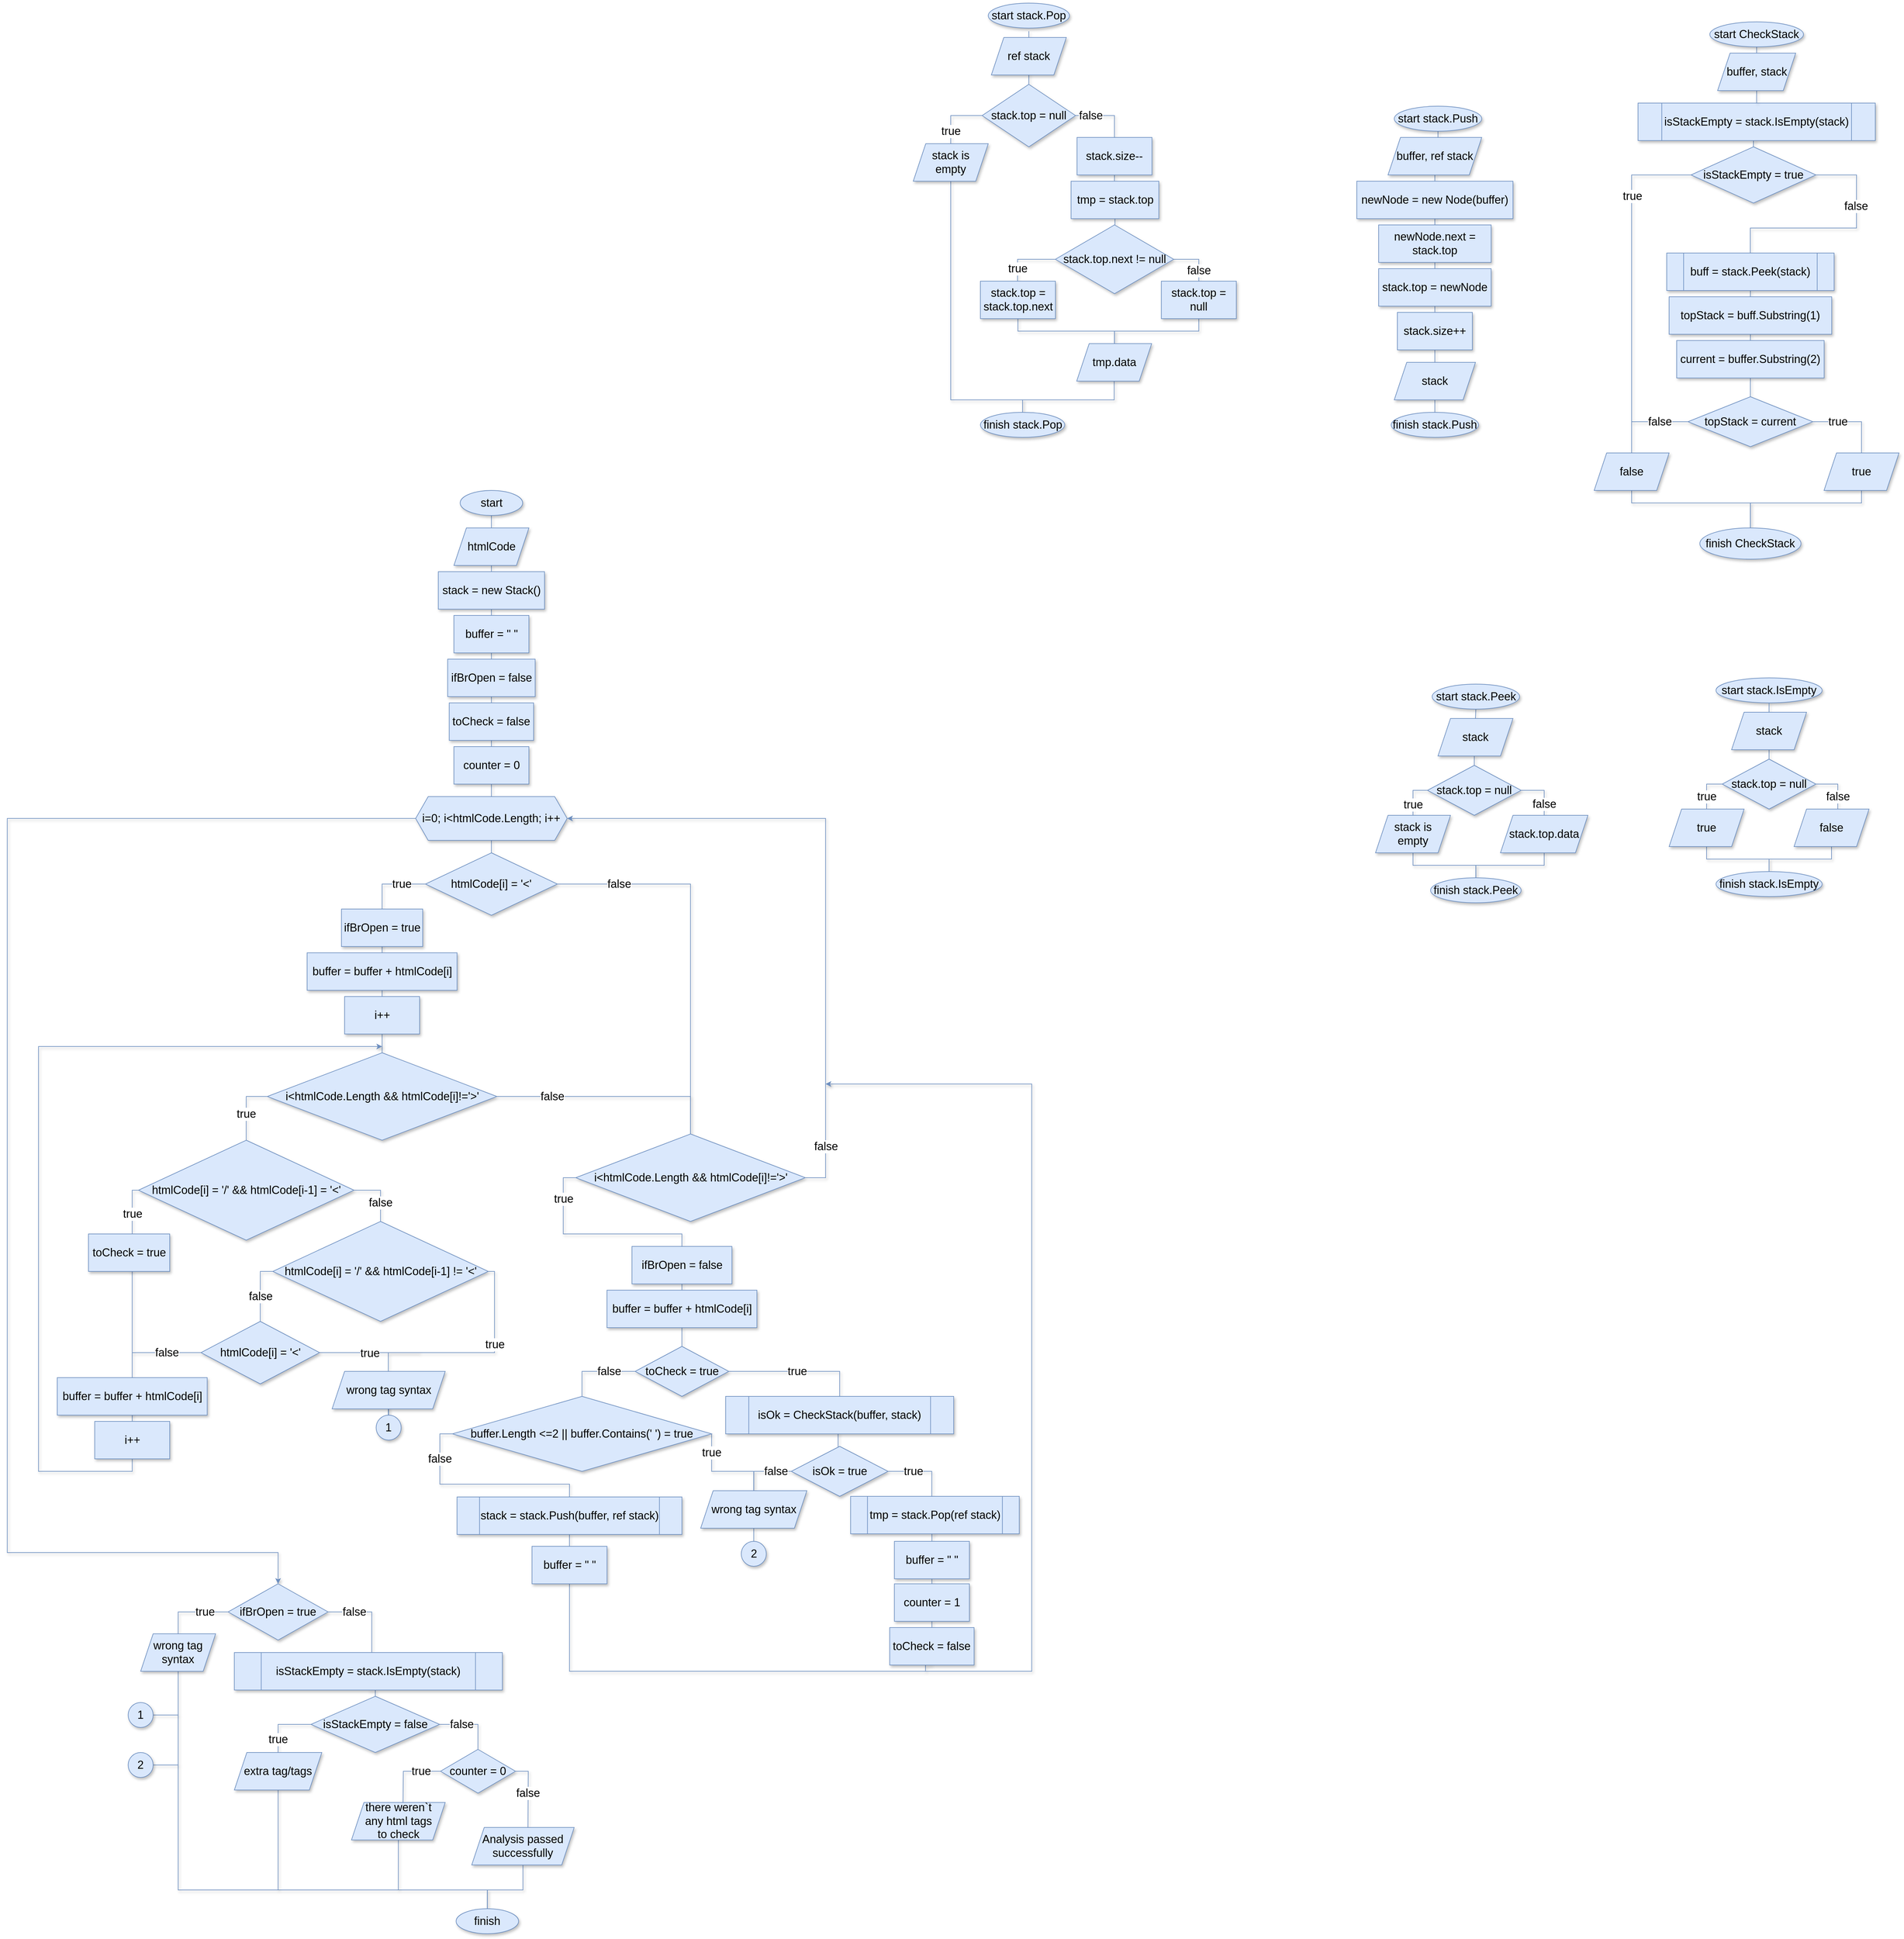 <mxfile version="20.0.0" type="device"><diagram id="9DKNKgNQsHnEh--6Mu14" name="Page-1"><mxGraphModel dx="6307" dy="4300" grid="1" gridSize="10" guides="1" tooltips="1" connect="1" arrows="1" fold="1" page="1" pageScale="1" pageWidth="3300" pageHeight="4681" math="0" shadow="0"><root><mxCell id="0"/><mxCell id="1" parent="0"/><mxCell id="M-8ISRtvSU2HgEQ4dLLk-7" style="edgeStyle=orthogonalEdgeStyle;rounded=0;orthogonalLoop=1;jettySize=auto;html=1;entryX=0.5;entryY=0;entryDx=0;entryDy=0;endArrow=none;endFill=0;fillColor=#dae8fc;strokeColor=#6c8ebf;shadow=1;sketch=0;" parent="1" source="M-8ISRtvSU2HgEQ4dLLk-5" target="M-8ISRtvSU2HgEQ4dLLk-6" edge="1"><mxGeometry relative="1" as="geometry"/></mxCell><mxCell id="M-8ISRtvSU2HgEQ4dLLk-5" value="start stack.Push" style="ellipse;whiteSpace=wrap;html=1;fontSize=18;fillColor=#dae8fc;strokeColor=#6c8ebf;shadow=1;sketch=0;" parent="1" vertex="1"><mxGeometry x="2330" y="215" width="140" height="40" as="geometry"/></mxCell><mxCell id="M-8ISRtvSU2HgEQ4dLLk-9" style="edgeStyle=orthogonalEdgeStyle;rounded=0;orthogonalLoop=1;jettySize=auto;html=1;exitX=0.5;exitY=1;exitDx=0;exitDy=0;entryX=0.5;entryY=0;entryDx=0;entryDy=0;endArrow=none;endFill=0;fillColor=#dae8fc;strokeColor=#6c8ebf;shadow=1;sketch=0;" parent="1" source="M-8ISRtvSU2HgEQ4dLLk-6" target="M-8ISRtvSU2HgEQ4dLLk-8" edge="1"><mxGeometry relative="1" as="geometry"/></mxCell><mxCell id="M-8ISRtvSU2HgEQ4dLLk-6" value="buffer, ref stack" style="shape=parallelogram;perimeter=parallelogramPerimeter;whiteSpace=wrap;html=1;fixedSize=1;fontSize=18;fillColor=#dae8fc;strokeColor=#6c8ebf;shadow=1;sketch=0;" parent="1" vertex="1"><mxGeometry x="2320" y="265" width="150" height="60" as="geometry"/></mxCell><mxCell id="M-8ISRtvSU2HgEQ4dLLk-11" style="edgeStyle=orthogonalEdgeStyle;rounded=0;orthogonalLoop=1;jettySize=auto;html=1;exitX=0.5;exitY=1;exitDx=0;exitDy=0;endArrow=none;endFill=0;fontSize=18;fillColor=#dae8fc;strokeColor=#6c8ebf;shadow=1;sketch=0;" parent="1" source="M-8ISRtvSU2HgEQ4dLLk-8" target="M-8ISRtvSU2HgEQ4dLLk-10" edge="1"><mxGeometry relative="1" as="geometry"/></mxCell><mxCell id="M-8ISRtvSU2HgEQ4dLLk-8" value="newNode = new Node(buffer)" style="rounded=0;whiteSpace=wrap;html=1;fontSize=18;fillColor=#dae8fc;strokeColor=#6c8ebf;shadow=1;sketch=0;" parent="1" vertex="1"><mxGeometry x="2270" y="335" width="250" height="60" as="geometry"/></mxCell><mxCell id="M-8ISRtvSU2HgEQ4dLLk-13" style="edgeStyle=orthogonalEdgeStyle;rounded=0;orthogonalLoop=1;jettySize=auto;html=1;exitX=0.5;exitY=1;exitDx=0;exitDy=0;entryX=0.5;entryY=0;entryDx=0;entryDy=0;endArrow=none;endFill=0;fontSize=18;fillColor=#dae8fc;strokeColor=#6c8ebf;shadow=1;sketch=0;" parent="1" source="M-8ISRtvSU2HgEQ4dLLk-10" target="M-8ISRtvSU2HgEQ4dLLk-12" edge="1"><mxGeometry relative="1" as="geometry"/></mxCell><mxCell id="M-8ISRtvSU2HgEQ4dLLk-10" value="newNode.next = stack.top" style="rounded=0;whiteSpace=wrap;html=1;fontSize=18;fillColor=#dae8fc;strokeColor=#6c8ebf;shadow=1;sketch=0;" parent="1" vertex="1"><mxGeometry x="2305" y="405" width="180" height="60" as="geometry"/></mxCell><mxCell id="M-8ISRtvSU2HgEQ4dLLk-15" style="edgeStyle=orthogonalEdgeStyle;rounded=0;orthogonalLoop=1;jettySize=auto;html=1;exitX=0.5;exitY=1;exitDx=0;exitDy=0;entryX=0.5;entryY=0;entryDx=0;entryDy=0;endArrow=none;endFill=0;fontSize=18;fillColor=#dae8fc;strokeColor=#6c8ebf;shadow=1;sketch=0;" parent="1" source="M-8ISRtvSU2HgEQ4dLLk-12" target="M-8ISRtvSU2HgEQ4dLLk-14" edge="1"><mxGeometry relative="1" as="geometry"/></mxCell><mxCell id="M-8ISRtvSU2HgEQ4dLLk-12" value="stack.top = newNode" style="rounded=0;whiteSpace=wrap;html=1;fontSize=18;fillColor=#dae8fc;strokeColor=#6c8ebf;shadow=1;sketch=0;" parent="1" vertex="1"><mxGeometry x="2305" y="475" width="180" height="60" as="geometry"/></mxCell><mxCell id="M-8ISRtvSU2HgEQ4dLLk-17" style="edgeStyle=orthogonalEdgeStyle;rounded=0;orthogonalLoop=1;jettySize=auto;html=1;exitX=0.5;exitY=1;exitDx=0;exitDy=0;endArrow=none;endFill=0;fontSize=18;fillColor=#dae8fc;strokeColor=#6c8ebf;shadow=1;sketch=0;" parent="1" source="M-8ISRtvSU2HgEQ4dLLk-14" target="M-8ISRtvSU2HgEQ4dLLk-16" edge="1"><mxGeometry relative="1" as="geometry"/></mxCell><mxCell id="M-8ISRtvSU2HgEQ4dLLk-14" value="stack.size++" style="rounded=0;whiteSpace=wrap;html=1;fontSize=18;fillColor=#dae8fc;strokeColor=#6c8ebf;shadow=1;sketch=0;" parent="1" vertex="1"><mxGeometry x="2335" y="545" width="120" height="60" as="geometry"/></mxCell><mxCell id="M-8ISRtvSU2HgEQ4dLLk-19" style="edgeStyle=orthogonalEdgeStyle;rounded=0;orthogonalLoop=1;jettySize=auto;html=1;exitX=0.5;exitY=1;exitDx=0;exitDy=0;entryX=0.5;entryY=0;entryDx=0;entryDy=0;endArrow=none;endFill=0;fontSize=18;fillColor=#dae8fc;strokeColor=#6c8ebf;shadow=1;sketch=0;" parent="1" source="M-8ISRtvSU2HgEQ4dLLk-16" target="M-8ISRtvSU2HgEQ4dLLk-18" edge="1"><mxGeometry relative="1" as="geometry"/></mxCell><mxCell id="M-8ISRtvSU2HgEQ4dLLk-16" value="stack" style="shape=parallelogram;perimeter=parallelogramPerimeter;whiteSpace=wrap;html=1;fixedSize=1;fontSize=18;fillColor=#dae8fc;strokeColor=#6c8ebf;shadow=1;sketch=0;" parent="1" vertex="1"><mxGeometry x="2330" y="625" width="130" height="60" as="geometry"/></mxCell><mxCell id="M-8ISRtvSU2HgEQ4dLLk-18" value="finish stack.Push" style="ellipse;whiteSpace=wrap;html=1;fontSize=18;fillColor=#dae8fc;strokeColor=#6c8ebf;shadow=1;sketch=0;" parent="1" vertex="1"><mxGeometry x="2325" y="705" width="140" height="40" as="geometry"/></mxCell><mxCell id="M-8ISRtvSU2HgEQ4dLLk-22" style="edgeStyle=orthogonalEdgeStyle;rounded=0;orthogonalLoop=1;jettySize=auto;html=1;exitX=0.5;exitY=1;exitDx=0;exitDy=0;entryX=0.5;entryY=0;entryDx=0;entryDy=0;endArrow=none;endFill=0;fontSize=18;fillColor=#dae8fc;strokeColor=#6c8ebf;shadow=1;sketch=0;" parent="1" target="M-8ISRtvSU2HgEQ4dLLk-21" edge="1"><mxGeometry relative="1" as="geometry"><mxPoint x="1745" y="95" as="sourcePoint"/></mxGeometry></mxCell><mxCell id="M-8ISRtvSU2HgEQ4dLLk-20" value="start stack.Pop" style="ellipse;whiteSpace=wrap;html=1;fontSize=18;fillColor=#dae8fc;strokeColor=#6c8ebf;shadow=1;sketch=0;" parent="1" vertex="1"><mxGeometry x="1680" y="50" width="130" height="40" as="geometry"/></mxCell><mxCell id="0vrxka690JDMAYk1qC94-2" style="edgeStyle=orthogonalEdgeStyle;rounded=0;orthogonalLoop=1;jettySize=auto;html=1;entryX=0.5;entryY=0;entryDx=0;entryDy=0;endArrow=none;endFill=0;fillColor=#dae8fc;strokeColor=#6c8ebf;shadow=1;sketch=0;" parent="1" source="M-8ISRtvSU2HgEQ4dLLk-21" target="0vrxka690JDMAYk1qC94-1" edge="1"><mxGeometry relative="1" as="geometry"/></mxCell><mxCell id="M-8ISRtvSU2HgEQ4dLLk-21" value="ref stack" style="shape=parallelogram;perimeter=parallelogramPerimeter;whiteSpace=wrap;html=1;fixedSize=1;fontSize=18;fillColor=#dae8fc;strokeColor=#6c8ebf;shadow=1;sketch=0;" parent="1" vertex="1"><mxGeometry x="1685" y="105" width="120" height="60" as="geometry"/></mxCell><mxCell id="0vrxka690JDMAYk1qC94-4" value="true" style="edgeStyle=orthogonalEdgeStyle;rounded=0;orthogonalLoop=1;jettySize=auto;html=1;endArrow=none;endFill=0;fontSize=18;entryX=0.5;entryY=0;entryDx=0;entryDy=0;fillColor=#dae8fc;strokeColor=#6c8ebf;shadow=1;sketch=0;" parent="1" source="0vrxka690JDMAYk1qC94-1" target="0vrxka690JDMAYk1qC94-3" edge="1"><mxGeometry x="0.58" relative="1" as="geometry"><mxPoint as="offset"/><mxPoint x="1625" y="285" as="targetPoint"/><Array as="points"><mxPoint x="1620" y="230"/></Array></mxGeometry></mxCell><mxCell id="KNq5WSr030b_6lEhTZnS-171" value="false" style="edgeStyle=orthogonalEdgeStyle;rounded=0;orthogonalLoop=1;jettySize=auto;html=1;exitX=1;exitY=0.5;exitDx=0;exitDy=0;entryX=0.5;entryY=0;entryDx=0;entryDy=0;endArrow=none;endFill=0;fontSize=18;fillColor=#dae8fc;strokeColor=#6c8ebf;shadow=1;sketch=0;" parent="1" source="0vrxka690JDMAYk1qC94-1" target="0vrxka690JDMAYk1qC94-5" edge="1"><mxGeometry x="-0.494" relative="1" as="geometry"><mxPoint as="offset"/></mxGeometry></mxCell><mxCell id="0vrxka690JDMAYk1qC94-1" value="stack.top = null" style="rhombus;whiteSpace=wrap;html=1;fontSize=18;fillColor=#dae8fc;strokeColor=#6c8ebf;shadow=1;sketch=0;" parent="1" vertex="1"><mxGeometry x="1670.25" y="180" width="149.5" height="100" as="geometry"/></mxCell><mxCell id="0vrxka690JDMAYk1qC94-20" style="edgeStyle=orthogonalEdgeStyle;rounded=0;orthogonalLoop=1;jettySize=auto;html=1;endArrow=none;endFill=0;fontSize=18;exitX=0.5;exitY=1;exitDx=0;exitDy=0;fillColor=#dae8fc;strokeColor=#6c8ebf;shadow=1;sketch=0;" parent="1" source="0vrxka690JDMAYk1qC94-3" edge="1"><mxGeometry relative="1" as="geometry"><mxPoint x="1735" y="705" as="targetPoint"/><Array as="points"><mxPoint x="1620" y="685"/><mxPoint x="1735" y="685"/></Array></mxGeometry></mxCell><mxCell id="0vrxka690JDMAYk1qC94-3" value="stack is&lt;br&gt;empty" style="shape=parallelogram;perimeter=parallelogramPerimeter;whiteSpace=wrap;html=1;fixedSize=1;fontSize=18;fillColor=#dae8fc;strokeColor=#6c8ebf;shadow=1;sketch=0;" parent="1" vertex="1"><mxGeometry x="1560" y="275" width="120" height="60" as="geometry"/></mxCell><mxCell id="0vrxka690JDMAYk1qC94-8" style="edgeStyle=orthogonalEdgeStyle;rounded=0;orthogonalLoop=1;jettySize=auto;html=1;endArrow=none;endFill=0;fontSize=18;fillColor=#dae8fc;strokeColor=#6c8ebf;shadow=1;sketch=0;" parent="1" source="0vrxka690JDMAYk1qC94-5" target="0vrxka690JDMAYk1qC94-7" edge="1"><mxGeometry relative="1" as="geometry"/></mxCell><mxCell id="0vrxka690JDMAYk1qC94-5" value="stack.size--" style="rounded=0;whiteSpace=wrap;html=1;fontSize=18;fillColor=#dae8fc;strokeColor=#6c8ebf;shadow=1;sketch=0;" parent="1" vertex="1"><mxGeometry x="1822.13" y="265" width="120" height="60" as="geometry"/></mxCell><mxCell id="0vrxka690JDMAYk1qC94-10" style="edgeStyle=orthogonalEdgeStyle;rounded=0;orthogonalLoop=1;jettySize=auto;html=1;entryX=0.5;entryY=0;entryDx=0;entryDy=0;endArrow=none;endFill=0;fontSize=18;fillColor=#dae8fc;strokeColor=#6c8ebf;shadow=1;sketch=0;" parent="1" source="0vrxka690JDMAYk1qC94-7" target="0vrxka690JDMAYk1qC94-9" edge="1"><mxGeometry relative="1" as="geometry"/></mxCell><mxCell id="0vrxka690JDMAYk1qC94-7" value="tmp = stack.top" style="rounded=0;whiteSpace=wrap;html=1;fontSize=18;fillColor=#dae8fc;strokeColor=#6c8ebf;shadow=1;sketch=0;" parent="1" vertex="1"><mxGeometry x="1812.63" y="335" width="140.5" height="60" as="geometry"/></mxCell><mxCell id="0vrxka690JDMAYk1qC94-12" value="true" style="edgeStyle=orthogonalEdgeStyle;rounded=0;orthogonalLoop=1;jettySize=auto;html=1;entryX=0.5;entryY=0;entryDx=0;entryDy=0;endArrow=none;endFill=0;fontSize=18;fillColor=#dae8fc;strokeColor=#6c8ebf;shadow=1;sketch=0;" parent="1" source="0vrxka690JDMAYk1qC94-9" edge="1"><mxGeometry x="0.306" relative="1" as="geometry"><Array as="points"><mxPoint x="1727" y="460"/><mxPoint x="1727" y="495"/></Array><mxPoint as="offset"/><mxPoint x="1747.13" y="495" as="targetPoint"/></mxGeometry></mxCell><mxCell id="0vrxka690JDMAYk1qC94-14" value="false" style="edgeStyle=orthogonalEdgeStyle;rounded=0;orthogonalLoop=1;jettySize=auto;html=1;entryX=0.5;entryY=0;entryDx=0;entryDy=0;endArrow=none;endFill=0;fontSize=18;fillColor=#dae8fc;strokeColor=#6c8ebf;shadow=1;sketch=0;" parent="1" source="0vrxka690JDMAYk1qC94-9" target="0vrxka690JDMAYk1qC94-13" edge="1"><mxGeometry x="0.55" relative="1" as="geometry"><Array as="points"><mxPoint x="2017" y="460"/></Array><mxPoint as="offset"/></mxGeometry></mxCell><mxCell id="0vrxka690JDMAYk1qC94-9" value="stack.top.next != null" style="rhombus;whiteSpace=wrap;html=1;fontSize=18;fillColor=#dae8fc;strokeColor=#6c8ebf;shadow=1;sketch=0;" parent="1" vertex="1"><mxGeometry x="1787.5" y="405" width="189.37" height="110" as="geometry"/></mxCell><mxCell id="0vrxka690JDMAYk1qC94-16" style="edgeStyle=orthogonalEdgeStyle;rounded=0;orthogonalLoop=1;jettySize=auto;html=1;entryX=0.5;entryY=0;entryDx=0;entryDy=0;endArrow=none;endFill=0;fontSize=18;exitX=0.5;exitY=1;exitDx=0;exitDy=0;fillColor=#dae8fc;strokeColor=#6c8ebf;shadow=1;sketch=0;" parent="1" source="0vrxka690JDMAYk1qC94-11" edge="1"><mxGeometry relative="1" as="geometry"><Array as="points"><mxPoint x="1727.5" y="575"/><mxPoint x="1882.5" y="575"/></Array><mxPoint x="1747.13" y="555" as="sourcePoint"/><mxPoint x="1882.13" y="595" as="targetPoint"/></mxGeometry></mxCell><mxCell id="0vrxka690JDMAYk1qC94-11" value="stack.top = stack.top.next" style="rounded=0;whiteSpace=wrap;html=1;fontSize=18;fillColor=#dae8fc;strokeColor=#6c8ebf;shadow=1;sketch=0;" parent="1" vertex="1"><mxGeometry x="1667.5" y="495" width="120" height="60" as="geometry"/></mxCell><mxCell id="0vrxka690JDMAYk1qC94-17" style="edgeStyle=orthogonalEdgeStyle;rounded=0;orthogonalLoop=1;jettySize=auto;html=1;endArrow=none;endFill=0;fontSize=18;fillColor=#dae8fc;strokeColor=#6c8ebf;shadow=1;sketch=0;" parent="1" source="0vrxka690JDMAYk1qC94-13" edge="1"><mxGeometry relative="1" as="geometry"><mxPoint x="1882.13" y="595" as="targetPoint"/><Array as="points"><mxPoint x="2017.13" y="575"/><mxPoint x="1882.13" y="575"/></Array></mxGeometry></mxCell><mxCell id="0vrxka690JDMAYk1qC94-13" value="stack.top = null" style="rounded=0;whiteSpace=wrap;html=1;fontSize=18;fillColor=#dae8fc;strokeColor=#6c8ebf;shadow=1;sketch=0;" parent="1" vertex="1"><mxGeometry x="1957.13" y="495" width="120" height="60" as="geometry"/></mxCell><mxCell id="0vrxka690JDMAYk1qC94-19" style="edgeStyle=orthogonalEdgeStyle;rounded=0;orthogonalLoop=1;jettySize=auto;html=1;entryX=0.5;entryY=0;entryDx=0;entryDy=0;endArrow=none;endFill=0;fontSize=18;exitX=0.5;exitY=1;exitDx=0;exitDy=0;fillColor=#dae8fc;strokeColor=#6c8ebf;shadow=1;sketch=0;" parent="1" source="0vrxka690JDMAYk1qC94-15" target="0vrxka690JDMAYk1qC94-18" edge="1"><mxGeometry relative="1" as="geometry"><Array as="points"><mxPoint x="1882" y="685"/><mxPoint x="1735" y="685"/></Array></mxGeometry></mxCell><mxCell id="0vrxka690JDMAYk1qC94-15" value="tmp.data" style="shape=parallelogram;perimeter=parallelogramPerimeter;whiteSpace=wrap;html=1;fixedSize=1;fontSize=18;fillColor=#dae8fc;strokeColor=#6c8ebf;shadow=1;sketch=0;" parent="1" vertex="1"><mxGeometry x="1821.63" y="595" width="120" height="60" as="geometry"/></mxCell><mxCell id="0vrxka690JDMAYk1qC94-18" value="finish stack.Pop" style="ellipse;whiteSpace=wrap;html=1;fontSize=18;fillColor=#dae8fc;strokeColor=#6c8ebf;shadow=1;sketch=0;" parent="1" vertex="1"><mxGeometry x="1667.5" y="705" width="135" height="40" as="geometry"/></mxCell><mxCell id="m6H56-94pTuuT9d-EL-K-3" style="edgeStyle=orthogonalEdgeStyle;rounded=0;orthogonalLoop=1;jettySize=auto;html=1;exitX=0.5;exitY=1;exitDx=0;exitDy=0;entryX=0.5;entryY=0;entryDx=0;entryDy=0;endArrow=none;endFill=0;fillColor=#dae8fc;strokeColor=#6c8ebf;shadow=1;sketch=0;" parent="1" source="m6H56-94pTuuT9d-EL-K-1" target="m6H56-94pTuuT9d-EL-K-2" edge="1"><mxGeometry relative="1" as="geometry"/></mxCell><mxCell id="m6H56-94pTuuT9d-EL-K-1" value="start stack.Peek" style="ellipse;whiteSpace=wrap;html=1;fontSize=18;fillColor=#dae8fc;strokeColor=#6c8ebf;shadow=1;sketch=0;" parent="1" vertex="1"><mxGeometry x="2390.63" y="1140" width="140" height="40" as="geometry"/></mxCell><mxCell id="m6H56-94pTuuT9d-EL-K-7" style="edgeStyle=orthogonalEdgeStyle;rounded=0;orthogonalLoop=1;jettySize=auto;html=1;exitX=0.5;exitY=1;exitDx=0;exitDy=0;entryX=0.5;entryY=0;entryDx=0;entryDy=0;endArrow=none;endFill=0;fontSize=18;fillColor=#dae8fc;strokeColor=#6c8ebf;shadow=1;sketch=0;" parent="1" source="m6H56-94pTuuT9d-EL-K-2" target="m6H56-94pTuuT9d-EL-K-6" edge="1"><mxGeometry relative="1" as="geometry"/></mxCell><mxCell id="m6H56-94pTuuT9d-EL-K-2" value="stack" style="shape=parallelogram;perimeter=parallelogramPerimeter;whiteSpace=wrap;html=1;fixedSize=1;fontSize=18;fillColor=#dae8fc;strokeColor=#6c8ebf;shadow=1;sketch=0;" parent="1" vertex="1"><mxGeometry x="2400" y="1195" width="120" height="60" as="geometry"/></mxCell><mxCell id="m6H56-94pTuuT9d-EL-K-4" value="true" style="edgeStyle=orthogonalEdgeStyle;rounded=0;orthogonalLoop=1;jettySize=auto;html=1;endArrow=none;endFill=0;fontSize=18;fillColor=#dae8fc;strokeColor=#6c8ebf;shadow=1;sketch=0;" parent="1" source="m6H56-94pTuuT9d-EL-K-6" edge="1"><mxGeometry x="0.467" relative="1" as="geometry"><mxPoint as="offset"/><mxPoint x="2360" y="1350" as="targetPoint"/><Array as="points"><mxPoint x="2360" y="1310"/><mxPoint x="2360" y="1350"/></Array></mxGeometry></mxCell><mxCell id="m6H56-94pTuuT9d-EL-K-5" value="false" style="edgeStyle=orthogonalEdgeStyle;rounded=0;orthogonalLoop=1;jettySize=auto;html=1;entryX=0.5;entryY=0;entryDx=0;entryDy=0;endArrow=none;endFill=0;fontSize=18;fillColor=#dae8fc;strokeColor=#6c8ebf;shadow=1;sketch=0;" parent="1" source="m6H56-94pTuuT9d-EL-K-6" edge="1"><mxGeometry x="0.529" relative="1" as="geometry"><Array as="points"><mxPoint x="2570" y="1310"/></Array><mxPoint as="offset"/><mxPoint x="2570" y="1350" as="targetPoint"/></mxGeometry></mxCell><mxCell id="m6H56-94pTuuT9d-EL-K-6" value="stack.top = null" style="rhombus;whiteSpace=wrap;html=1;fontSize=18;fillColor=#dae8fc;strokeColor=#6c8ebf;shadow=1;sketch=0;" parent="1" vertex="1"><mxGeometry x="2383.13" y="1270" width="150" height="80" as="geometry"/></mxCell><mxCell id="m6H56-94pTuuT9d-EL-K-11" style="edgeStyle=orthogonalEdgeStyle;rounded=0;orthogonalLoop=1;jettySize=auto;html=1;exitX=0.5;exitY=1;exitDx=0;exitDy=0;endArrow=none;endFill=0;fontSize=18;fillColor=#dae8fc;strokeColor=#6c8ebf;shadow=1;sketch=0;" parent="1" source="m6H56-94pTuuT9d-EL-K-8" target="m6H56-94pTuuT9d-EL-K-10" edge="1"><mxGeometry relative="1" as="geometry"/></mxCell><mxCell id="m6H56-94pTuuT9d-EL-K-8" value="stack is&lt;br&gt;empty" style="shape=parallelogram;perimeter=parallelogramPerimeter;whiteSpace=wrap;html=1;fixedSize=1;fontSize=18;fillColor=#dae8fc;strokeColor=#6c8ebf;shadow=1;sketch=0;" parent="1" vertex="1"><mxGeometry x="2300" y="1350" width="120" height="60" as="geometry"/></mxCell><mxCell id="m6H56-94pTuuT9d-EL-K-12" style="edgeStyle=orthogonalEdgeStyle;rounded=0;orthogonalLoop=1;jettySize=auto;html=1;endArrow=none;endFill=0;fontSize=18;fillColor=#dae8fc;strokeColor=#6c8ebf;shadow=1;sketch=0;" parent="1" source="m6H56-94pTuuT9d-EL-K-9" target="m6H56-94pTuuT9d-EL-K-10" edge="1"><mxGeometry relative="1" as="geometry"/></mxCell><mxCell id="m6H56-94pTuuT9d-EL-K-9" value="stack.top.data" style="shape=parallelogram;perimeter=parallelogramPerimeter;whiteSpace=wrap;html=1;fixedSize=1;fontSize=18;fillColor=#dae8fc;strokeColor=#6c8ebf;shadow=1;sketch=0;" parent="1" vertex="1"><mxGeometry x="2500" y="1350" width="140" height="60" as="geometry"/></mxCell><mxCell id="m6H56-94pTuuT9d-EL-K-10" value="finish stack.Peek" style="ellipse;whiteSpace=wrap;html=1;fontSize=18;fillColor=#dae8fc;strokeColor=#6c8ebf;shadow=1;sketch=0;" parent="1" vertex="1"><mxGeometry x="2388.13" y="1450" width="145" height="40" as="geometry"/></mxCell><mxCell id="m6H56-94pTuuT9d-EL-K-13" value="start stack.IsEmpty" style="ellipse;whiteSpace=wrap;html=1;fontSize=18;fillColor=#dae8fc;strokeColor=#6c8ebf;shadow=1;sketch=0;" parent="1" vertex="1"><mxGeometry x="2845" y="1130" width="170" height="40" as="geometry"/></mxCell><mxCell id="m6H56-94pTuuT9d-EL-K-14" style="edgeStyle=orthogonalEdgeStyle;rounded=0;orthogonalLoop=1;jettySize=auto;html=1;exitX=0.5;exitY=1;exitDx=0;exitDy=0;entryX=0.5;entryY=0;entryDx=0;entryDy=0;endArrow=none;endFill=0;fillColor=#dae8fc;strokeColor=#6c8ebf;shadow=1;sketch=0;" parent="1" target="m6H56-94pTuuT9d-EL-K-16" edge="1"><mxGeometry relative="1" as="geometry"><mxPoint x="2930" y="1170" as="sourcePoint"/></mxGeometry></mxCell><mxCell id="m6H56-94pTuuT9d-EL-K-15" style="edgeStyle=orthogonalEdgeStyle;rounded=0;orthogonalLoop=1;jettySize=auto;html=1;exitX=0.5;exitY=1;exitDx=0;exitDy=0;entryX=0.5;entryY=0;entryDx=0;entryDy=0;endArrow=none;endFill=0;fontSize=18;fillColor=#dae8fc;strokeColor=#6c8ebf;shadow=1;sketch=0;" parent="1" source="m6H56-94pTuuT9d-EL-K-16" target="m6H56-94pTuuT9d-EL-K-19" edge="1"><mxGeometry relative="1" as="geometry"/></mxCell><mxCell id="m6H56-94pTuuT9d-EL-K-16" value="stack" style="shape=parallelogram;perimeter=parallelogramPerimeter;whiteSpace=wrap;html=1;fixedSize=1;fontSize=18;fillColor=#dae8fc;strokeColor=#6c8ebf;shadow=1;sketch=0;" parent="1" vertex="1"><mxGeometry x="2870" y="1185" width="120" height="60" as="geometry"/></mxCell><mxCell id="m6H56-94pTuuT9d-EL-K-17" value="true" style="edgeStyle=orthogonalEdgeStyle;rounded=0;orthogonalLoop=1;jettySize=auto;html=1;endArrow=none;endFill=0;fontSize=18;fillColor=#dae8fc;strokeColor=#6c8ebf;shadow=1;sketch=0;" parent="1" source="m6H56-94pTuuT9d-EL-K-19" edge="1"><mxGeometry x="0.385" relative="1" as="geometry"><mxPoint as="offset"/><mxPoint x="2830" y="1340" as="targetPoint"/><Array as="points"><mxPoint x="2830" y="1300"/><mxPoint x="2830" y="1340"/></Array></mxGeometry></mxCell><mxCell id="m6H56-94pTuuT9d-EL-K-18" value="false" style="edgeStyle=orthogonalEdgeStyle;rounded=0;orthogonalLoop=1;jettySize=auto;html=1;entryX=0.5;entryY=0;entryDx=0;entryDy=0;endArrow=none;endFill=0;fontSize=18;fillColor=#dae8fc;strokeColor=#6c8ebf;shadow=1;sketch=0;" parent="1" source="m6H56-94pTuuT9d-EL-K-19" edge="1"><mxGeometry x="0.467" relative="1" as="geometry"><Array as="points"><mxPoint x="3040" y="1300"/></Array><mxPoint as="offset"/><mxPoint x="3040" y="1340" as="targetPoint"/></mxGeometry></mxCell><mxCell id="m6H56-94pTuuT9d-EL-K-19" value="stack.top = null" style="rhombus;whiteSpace=wrap;html=1;fontSize=18;fillColor=#dae8fc;strokeColor=#6c8ebf;shadow=1;sketch=0;" parent="1" vertex="1"><mxGeometry x="2855" y="1260" width="150" height="80" as="geometry"/></mxCell><mxCell id="m6H56-94pTuuT9d-EL-K-23" style="edgeStyle=orthogonalEdgeStyle;rounded=0;orthogonalLoop=1;jettySize=auto;html=1;endArrow=none;endFill=0;fontSize=18;fillColor=#dae8fc;strokeColor=#6c8ebf;shadow=1;sketch=0;" parent="1" source="m6H56-94pTuuT9d-EL-K-20" target="m6H56-94pTuuT9d-EL-K-22" edge="1"><mxGeometry relative="1" as="geometry"/></mxCell><mxCell id="m6H56-94pTuuT9d-EL-K-20" value="true" style="shape=parallelogram;perimeter=parallelogramPerimeter;whiteSpace=wrap;html=1;fixedSize=1;fontSize=18;fillColor=#dae8fc;strokeColor=#6c8ebf;shadow=1;sketch=0;" parent="1" vertex="1"><mxGeometry x="2770" y="1340" width="120" height="60" as="geometry"/></mxCell><mxCell id="m6H56-94pTuuT9d-EL-K-24" style="edgeStyle=orthogonalEdgeStyle;rounded=0;orthogonalLoop=1;jettySize=auto;html=1;exitX=0.5;exitY=1;exitDx=0;exitDy=0;entryX=0.5;entryY=0;entryDx=0;entryDy=0;endArrow=none;endFill=0;fontSize=18;fillColor=#dae8fc;strokeColor=#6c8ebf;shadow=1;sketch=0;" parent="1" source="m6H56-94pTuuT9d-EL-K-21" target="m6H56-94pTuuT9d-EL-K-22" edge="1"><mxGeometry relative="1" as="geometry"/></mxCell><mxCell id="m6H56-94pTuuT9d-EL-K-21" value="false" style="shape=parallelogram;perimeter=parallelogramPerimeter;whiteSpace=wrap;html=1;fixedSize=1;fontSize=18;fillColor=#dae8fc;strokeColor=#6c8ebf;shadow=1;sketch=0;" parent="1" vertex="1"><mxGeometry x="2970" y="1340" width="120" height="60" as="geometry"/></mxCell><mxCell id="m6H56-94pTuuT9d-EL-K-22" value="finish stack.IsEmpty" style="ellipse;whiteSpace=wrap;html=1;fontSize=18;fillColor=#dae8fc;strokeColor=#6c8ebf;shadow=1;sketch=0;" parent="1" vertex="1"><mxGeometry x="2845" y="1440" width="170" height="40" as="geometry"/></mxCell><mxCell id="KNq5WSr030b_6lEhTZnS-3" style="edgeStyle=orthogonalEdgeStyle;rounded=0;orthogonalLoop=1;jettySize=auto;html=1;exitX=0.5;exitY=1;exitDx=0;exitDy=0;entryX=0.5;entryY=0;entryDx=0;entryDy=0;endArrow=none;endFill=0;fillColor=#dae8fc;strokeColor=#6c8ebf;shadow=1;sketch=0;" parent="1" source="KNq5WSr030b_6lEhTZnS-1" target="KNq5WSr030b_6lEhTZnS-2" edge="1"><mxGeometry relative="1" as="geometry"/></mxCell><mxCell id="KNq5WSr030b_6lEhTZnS-1" value="start&lt;br&gt;" style="ellipse;whiteSpace=wrap;html=1;fontSize=18;fillColor=#dae8fc;strokeColor=#6c8ebf;shadow=1;sketch=0;" parent="1" vertex="1"><mxGeometry x="834.67" y="830" width="100" height="40" as="geometry"/></mxCell><mxCell id="KNq5WSr030b_6lEhTZnS-5" style="edgeStyle=orthogonalEdgeStyle;rounded=0;orthogonalLoop=1;jettySize=auto;html=1;exitX=0.5;exitY=1;exitDx=0;exitDy=0;entryX=0.5;entryY=0;entryDx=0;entryDy=0;endArrow=none;endFill=0;fontSize=18;fillColor=#dae8fc;strokeColor=#6c8ebf;shadow=1;sketch=0;" parent="1" source="KNq5WSr030b_6lEhTZnS-2" target="KNq5WSr030b_6lEhTZnS-4" edge="1"><mxGeometry relative="1" as="geometry"/></mxCell><mxCell id="KNq5WSr030b_6lEhTZnS-2" value="htmlCode" style="shape=parallelogram;perimeter=parallelogramPerimeter;whiteSpace=wrap;html=1;fixedSize=1;fontSize=18;fillColor=#dae8fc;strokeColor=#6c8ebf;shadow=1;sketch=0;" parent="1" vertex="1"><mxGeometry x="824.67" y="890" width="120" height="60" as="geometry"/></mxCell><mxCell id="KNq5WSr030b_6lEhTZnS-7" style="edgeStyle=orthogonalEdgeStyle;rounded=0;orthogonalLoop=1;jettySize=auto;html=1;exitX=0.5;exitY=1;exitDx=0;exitDy=0;entryX=0.5;entryY=0;entryDx=0;entryDy=0;endArrow=none;endFill=0;fontSize=18;fillColor=#dae8fc;strokeColor=#6c8ebf;shadow=1;sketch=0;" parent="1" source="KNq5WSr030b_6lEhTZnS-4" target="KNq5WSr030b_6lEhTZnS-6" edge="1"><mxGeometry relative="1" as="geometry"/></mxCell><mxCell id="KNq5WSr030b_6lEhTZnS-4" value="stack = new Stack()" style="rounded=0;whiteSpace=wrap;html=1;fontSize=18;fillColor=#dae8fc;strokeColor=#6c8ebf;shadow=1;sketch=0;" parent="1" vertex="1"><mxGeometry x="799.67" y="960" width="170" height="60" as="geometry"/></mxCell><mxCell id="KNq5WSr030b_6lEhTZnS-9" style="edgeStyle=orthogonalEdgeStyle;rounded=0;orthogonalLoop=1;jettySize=auto;html=1;exitX=0.5;exitY=1;exitDx=0;exitDy=0;entryX=0.5;entryY=0;entryDx=0;entryDy=0;endArrow=none;endFill=0;fontSize=18;fillColor=#dae8fc;strokeColor=#6c8ebf;shadow=1;sketch=0;" parent="1" source="KNq5WSr030b_6lEhTZnS-6" target="KNq5WSr030b_6lEhTZnS-8" edge="1"><mxGeometry relative="1" as="geometry"/></mxCell><mxCell id="KNq5WSr030b_6lEhTZnS-6" value="buffer = &quot; &quot;" style="rounded=0;whiteSpace=wrap;html=1;fontSize=18;fillColor=#dae8fc;strokeColor=#6c8ebf;shadow=1;sketch=0;" parent="1" vertex="1"><mxGeometry x="824.67" y="1030" width="120" height="60" as="geometry"/></mxCell><mxCell id="KNq5WSr030b_6lEhTZnS-11" style="edgeStyle=orthogonalEdgeStyle;rounded=0;orthogonalLoop=1;jettySize=auto;html=1;exitX=0.5;exitY=1;exitDx=0;exitDy=0;entryX=0.5;entryY=0;entryDx=0;entryDy=0;endArrow=none;endFill=0;fontSize=18;fillColor=#dae8fc;strokeColor=#6c8ebf;shadow=1;sketch=0;" parent="1" source="KNq5WSr030b_6lEhTZnS-8" target="KNq5WSr030b_6lEhTZnS-10" edge="1"><mxGeometry relative="1" as="geometry"/></mxCell><mxCell id="KNq5WSr030b_6lEhTZnS-8" value="ifBrOpen = false" style="rounded=0;whiteSpace=wrap;html=1;fontSize=18;fillColor=#dae8fc;strokeColor=#6c8ebf;shadow=1;sketch=0;" parent="1" vertex="1"><mxGeometry x="814.67" y="1100" width="140" height="60" as="geometry"/></mxCell><mxCell id="KNq5WSr030b_6lEhTZnS-13" style="edgeStyle=orthogonalEdgeStyle;rounded=0;orthogonalLoop=1;jettySize=auto;html=1;exitX=0.5;exitY=1;exitDx=0;exitDy=0;entryX=0.5;entryY=0;entryDx=0;entryDy=0;endArrow=none;endFill=0;fontSize=18;fillColor=#dae8fc;strokeColor=#6c8ebf;shadow=1;sketch=0;" parent="1" source="KNq5WSr030b_6lEhTZnS-10" target="KNq5WSr030b_6lEhTZnS-12" edge="1"><mxGeometry relative="1" as="geometry"/></mxCell><mxCell id="KNq5WSr030b_6lEhTZnS-10" value="toCheck = false" style="rounded=0;whiteSpace=wrap;html=1;fontSize=18;fillColor=#dae8fc;strokeColor=#6c8ebf;shadow=1;sketch=0;" parent="1" vertex="1"><mxGeometry x="817.17" y="1170" width="135" height="60" as="geometry"/></mxCell><mxCell id="KNq5WSr030b_6lEhTZnS-16" style="edgeStyle=orthogonalEdgeStyle;rounded=0;orthogonalLoop=1;jettySize=auto;html=1;exitX=0.5;exitY=1;exitDx=0;exitDy=0;entryX=0.5;entryY=0;entryDx=0;entryDy=0;endArrow=none;endFill=0;fontSize=18;fillColor=#dae8fc;strokeColor=#6c8ebf;shadow=1;sketch=0;" parent="1" source="KNq5WSr030b_6lEhTZnS-12" target="KNq5WSr030b_6lEhTZnS-15" edge="1"><mxGeometry relative="1" as="geometry"/></mxCell><mxCell id="KNq5WSr030b_6lEhTZnS-12" value="counter = 0" style="rounded=0;whiteSpace=wrap;html=1;fontSize=18;fillColor=#dae8fc;strokeColor=#6c8ebf;shadow=1;sketch=0;" parent="1" vertex="1"><mxGeometry x="824.67" y="1240" width="120" height="60" as="geometry"/></mxCell><mxCell id="KNq5WSr030b_6lEhTZnS-18" style="edgeStyle=orthogonalEdgeStyle;rounded=0;orthogonalLoop=1;jettySize=auto;html=1;endArrow=none;endFill=0;fontSize=18;fillColor=#dae8fc;strokeColor=#6c8ebf;shadow=1;sketch=0;" parent="1" source="KNq5WSr030b_6lEhTZnS-15" target="KNq5WSr030b_6lEhTZnS-17" edge="1"><mxGeometry relative="1" as="geometry"/></mxCell><mxCell id="KNq5WSr030b_6lEhTZnS-95" style="edgeStyle=orthogonalEdgeStyle;rounded=0;orthogonalLoop=1;jettySize=auto;html=1;exitX=0;exitY=0.5;exitDx=0;exitDy=0;endArrow=classic;endFill=1;fontSize=18;entryX=0.5;entryY=0;entryDx=0;entryDy=0;fillColor=#dae8fc;strokeColor=#6c8ebf;shadow=1;sketch=0;" parent="1" source="KNq5WSr030b_6lEhTZnS-15" target="KNq5WSr030b_6lEhTZnS-97" edge="1"><mxGeometry relative="1" as="geometry"><mxPoint x="859.67" y="2830" as="targetPoint"/><Array as="points"><mxPoint x="109.67" y="1355"/><mxPoint x="109.67" y="2530"/><mxPoint x="543.67" y="2530"/></Array></mxGeometry></mxCell><mxCell id="KNq5WSr030b_6lEhTZnS-15" value="i=0; i&amp;lt;htmlCode.Length; i++" style="shape=hexagon;perimeter=hexagonPerimeter2;whiteSpace=wrap;html=1;fixedSize=1;fontSize=18;fillColor=#dae8fc;strokeColor=#6c8ebf;shadow=1;sketch=0;" parent="1" vertex="1"><mxGeometry x="763.42" y="1320" width="242.5" height="70" as="geometry"/></mxCell><mxCell id="KNq5WSr030b_6lEhTZnS-19" value="true" style="edgeStyle=orthogonalEdgeStyle;rounded=0;orthogonalLoop=1;jettySize=auto;html=1;endArrow=none;endFill=0;fontSize=18;entryX=0.5;entryY=0;entryDx=0;entryDy=0;fillColor=#dae8fc;strokeColor=#6c8ebf;shadow=1;sketch=0;" parent="1" source="KNq5WSr030b_6lEhTZnS-17" target="KNq5WSr030b_6lEhTZnS-20" edge="1"><mxGeometry x="-0.566" relative="1" as="geometry"><mxPoint x="709.67" y="1530" as="targetPoint"/><Array as="points"><mxPoint x="709.67" y="1460"/><mxPoint x="709.67" y="1530"/><mxPoint x="703.67" y="1530"/></Array><mxPoint x="1" as="offset"/></mxGeometry></mxCell><mxCell id="KNq5WSr030b_6lEhTZnS-53" value="false" style="edgeStyle=orthogonalEdgeStyle;rounded=0;orthogonalLoop=1;jettySize=auto;html=1;endArrow=none;endFill=0;fontSize=18;entryX=0.5;entryY=0;entryDx=0;entryDy=0;fillColor=#dae8fc;strokeColor=#6c8ebf;shadow=1;sketch=0;" parent="1" source="KNq5WSr030b_6lEhTZnS-17" target="KNq5WSr030b_6lEhTZnS-58" edge="1"><mxGeometry x="-0.676" relative="1" as="geometry"><mxPoint x="1069.67" y="1850" as="targetPoint"/><Array as="points"><mxPoint x="1203.67" y="1460"/></Array><mxPoint x="-1" as="offset"/></mxGeometry></mxCell><mxCell id="KNq5WSr030b_6lEhTZnS-17" value="htmlCode[i] = '&amp;lt;'" style="rhombus;whiteSpace=wrap;html=1;fontSize=18;fillColor=#dae8fc;strokeColor=#6c8ebf;shadow=1;sketch=0;" parent="1" vertex="1"><mxGeometry x="779.05" y="1410" width="211.25" height="100" as="geometry"/></mxCell><mxCell id="KNq5WSr030b_6lEhTZnS-22" style="edgeStyle=orthogonalEdgeStyle;rounded=0;orthogonalLoop=1;jettySize=auto;html=1;exitX=0.5;exitY=1;exitDx=0;exitDy=0;endArrow=none;endFill=0;fontSize=18;fillColor=#dae8fc;strokeColor=#6c8ebf;shadow=1;sketch=0;" parent="1" source="KNq5WSr030b_6lEhTZnS-20" target="KNq5WSr030b_6lEhTZnS-21" edge="1"><mxGeometry relative="1" as="geometry"/></mxCell><mxCell id="KNq5WSr030b_6lEhTZnS-20" value="ifBrOpen = true" style="rounded=0;whiteSpace=wrap;html=1;fontSize=18;fillColor=#dae8fc;strokeColor=#6c8ebf;shadow=1;sketch=0;" parent="1" vertex="1"><mxGeometry x="644.67" y="1500" width="130" height="60" as="geometry"/></mxCell><mxCell id="KNq5WSr030b_6lEhTZnS-24" style="edgeStyle=orthogonalEdgeStyle;rounded=0;orthogonalLoop=1;jettySize=auto;html=1;exitX=0.5;exitY=1;exitDx=0;exitDy=0;entryX=0.5;entryY=0;entryDx=0;entryDy=0;endArrow=none;endFill=0;fontSize=18;fillColor=#dae8fc;strokeColor=#6c8ebf;shadow=1;sketch=0;" parent="1" source="KNq5WSr030b_6lEhTZnS-21" target="KNq5WSr030b_6lEhTZnS-23" edge="1"><mxGeometry relative="1" as="geometry"/></mxCell><mxCell id="KNq5WSr030b_6lEhTZnS-21" value="buffer = buffer + htmlCode[i]" style="rounded=0;whiteSpace=wrap;html=1;fontSize=18;fillColor=#dae8fc;strokeColor=#6c8ebf;shadow=1;sketch=0;" parent="1" vertex="1"><mxGeometry x="589.67" y="1570" width="240" height="60" as="geometry"/></mxCell><mxCell id="KNq5WSr030b_6lEhTZnS-26" style="edgeStyle=orthogonalEdgeStyle;rounded=0;orthogonalLoop=1;jettySize=auto;html=1;exitX=0.5;exitY=1;exitDx=0;exitDy=0;endArrow=none;endFill=0;fontSize=18;fillColor=#dae8fc;strokeColor=#6c8ebf;shadow=1;sketch=0;" parent="1" source="KNq5WSr030b_6lEhTZnS-23" target="KNq5WSr030b_6lEhTZnS-28" edge="1"><mxGeometry relative="1" as="geometry"><mxPoint x="704.67" y="1740" as="targetPoint"/></mxGeometry></mxCell><mxCell id="KNq5WSr030b_6lEhTZnS-23" value="i++" style="rounded=0;whiteSpace=wrap;html=1;fontSize=18;fillColor=#dae8fc;strokeColor=#6c8ebf;shadow=1;sketch=0;" parent="1" vertex="1"><mxGeometry x="649.67" y="1640" width="120" height="60" as="geometry"/></mxCell><mxCell id="KNq5WSr030b_6lEhTZnS-32" value="true" style="edgeStyle=orthogonalEdgeStyle;rounded=0;orthogonalLoop=1;jettySize=auto;html=1;entryX=0.5;entryY=0;entryDx=0;entryDy=0;endArrow=none;endFill=0;fontSize=18;fillColor=#dae8fc;strokeColor=#6c8ebf;shadow=1;sketch=0;" parent="1" source="KNq5WSr030b_6lEhTZnS-28" target="KNq5WSr030b_6lEhTZnS-30" edge="1"><mxGeometry x="0.189" relative="1" as="geometry"><Array as="points"><mxPoint x="492.67" y="1800"/></Array><mxPoint as="offset"/></mxGeometry></mxCell><mxCell id="KNq5WSr030b_6lEhTZnS-54" value="false" style="edgeStyle=orthogonalEdgeStyle;rounded=0;orthogonalLoop=1;jettySize=auto;html=1;endArrow=none;endFill=0;fontSize=18;entryX=0.5;entryY=0;entryDx=0;entryDy=0;fillColor=#dae8fc;strokeColor=#6c8ebf;shadow=1;sketch=0;" parent="1" source="KNq5WSr030b_6lEhTZnS-28" target="KNq5WSr030b_6lEhTZnS-58" edge="1"><mxGeometry x="-0.513" relative="1" as="geometry"><mxPoint x="1069.67" y="1800" as="targetPoint"/><Array as="points"><mxPoint x="1203.67" y="1800"/></Array><mxPoint x="-1" as="offset"/></mxGeometry></mxCell><mxCell id="KNq5WSr030b_6lEhTZnS-28" value="i&amp;lt;htmlCode.Length &amp;amp;&amp;amp; htmlCode[i]!='&amp;gt;'" style="rhombus;whiteSpace=wrap;html=1;fontSize=18;fillColor=#dae8fc;strokeColor=#6c8ebf;shadow=1;sketch=0;" parent="1" vertex="1"><mxGeometry x="525.92" y="1730" width="367.5" height="140" as="geometry"/></mxCell><mxCell id="KNq5WSr030b_6lEhTZnS-33" value="true" style="edgeStyle=orthogonalEdgeStyle;rounded=0;orthogonalLoop=1;jettySize=auto;html=1;endArrow=none;endFill=0;fontSize=18;fillColor=#dae8fc;strokeColor=#6c8ebf;shadow=1;sketch=0;" parent="1" source="KNq5WSr030b_6lEhTZnS-30" target="KNq5WSr030b_6lEhTZnS-34" edge="1"><mxGeometry x="0.2" relative="1" as="geometry"><mxPoint x="299.67" y="2050" as="targetPoint"/><Array as="points"><mxPoint x="309.67" y="1950"/></Array><mxPoint as="offset"/></mxGeometry></mxCell><mxCell id="KNq5WSr030b_6lEhTZnS-42" value="false" style="edgeStyle=orthogonalEdgeStyle;rounded=0;orthogonalLoop=1;jettySize=auto;html=1;entryX=0.5;entryY=0;entryDx=0;entryDy=0;endArrow=none;endFill=0;fontSize=18;fillColor=#dae8fc;strokeColor=#6c8ebf;shadow=1;sketch=0;" parent="1" source="KNq5WSr030b_6lEhTZnS-30" target="KNq5WSr030b_6lEhTZnS-41" edge="1"><mxGeometry x="0.352" relative="1" as="geometry"><Array as="points"><mxPoint x="707.67" y="1950"/></Array><mxPoint as="offset"/></mxGeometry></mxCell><mxCell id="KNq5WSr030b_6lEhTZnS-30" value="htmlCode[i] = '/' &amp;amp;&amp;amp; htmlCode[i-1] = '&amp;lt;'" style="rhombus;whiteSpace=wrap;html=1;fontSize=18;fillColor=#dae8fc;strokeColor=#6c8ebf;shadow=1;sketch=0;" parent="1" vertex="1"><mxGeometry x="319.67" y="1870" width="345" height="160" as="geometry"/></mxCell><mxCell id="KNq5WSr030b_6lEhTZnS-38" style="edgeStyle=orthogonalEdgeStyle;rounded=0;orthogonalLoop=1;jettySize=auto;html=1;exitX=0.5;exitY=1;exitDx=0;exitDy=0;entryX=0.5;entryY=0;entryDx=0;entryDy=0;endArrow=none;endFill=0;fontSize=18;fillColor=#dae8fc;strokeColor=#6c8ebf;shadow=1;sketch=0;" parent="1" source="KNq5WSr030b_6lEhTZnS-34" target="KNq5WSr030b_6lEhTZnS-37" edge="1"><mxGeometry relative="1" as="geometry"><Array as="points"><mxPoint x="309.67" y="2080"/><mxPoint x="309.67" y="2250"/></Array></mxGeometry></mxCell><mxCell id="KNq5WSr030b_6lEhTZnS-34" value="toCheck = true" style="rounded=0;whiteSpace=wrap;html=1;fontSize=18;fillColor=#dae8fc;strokeColor=#6c8ebf;shadow=1;sketch=0;" parent="1" vertex="1"><mxGeometry x="239.67" y="2020" width="130" height="60" as="geometry"/></mxCell><mxCell id="KNq5WSr030b_6lEhTZnS-51" style="edgeStyle=orthogonalEdgeStyle;rounded=0;orthogonalLoop=1;jettySize=auto;html=1;exitX=0.5;exitY=1;exitDx=0;exitDy=0;endArrow=none;endFill=0;fontSize=18;fillColor=#dae8fc;strokeColor=#6c8ebf;shadow=1;sketch=0;" parent="1" source="KNq5WSr030b_6lEhTZnS-37" target="KNq5WSr030b_6lEhTZnS-50" edge="1"><mxGeometry relative="1" as="geometry"/></mxCell><mxCell id="KNq5WSr030b_6lEhTZnS-37" value="buffer = buffer + htmlCode[i]" style="rounded=0;whiteSpace=wrap;html=1;fontSize=18;fillColor=#dae8fc;strokeColor=#6c8ebf;shadow=1;sketch=0;" parent="1" vertex="1"><mxGeometry x="189.67" y="2250" width="240" height="60" as="geometry"/></mxCell><mxCell id="KNq5WSr030b_6lEhTZnS-45" value="false" style="edgeStyle=orthogonalEdgeStyle;rounded=0;orthogonalLoop=1;jettySize=auto;html=1;entryX=0.5;entryY=0;entryDx=0;entryDy=0;endArrow=none;endFill=0;fontSize=18;fillColor=#dae8fc;strokeColor=#6c8ebf;shadow=1;sketch=0;" parent="1" source="KNq5WSr030b_6lEhTZnS-41" target="KNq5WSr030b_6lEhTZnS-44" edge="1"><mxGeometry x="0.2" relative="1" as="geometry"><Array as="points"><mxPoint x="514.67" y="2080"/></Array><mxPoint as="offset"/></mxGeometry></mxCell><mxCell id="KNq5WSr030b_6lEhTZnS-47" value="true" style="edgeStyle=orthogonalEdgeStyle;rounded=0;orthogonalLoop=1;jettySize=auto;html=1;entryX=0.5;entryY=0;entryDx=0;entryDy=0;endArrow=none;endFill=0;fontSize=18;fillColor=#dae8fc;strokeColor=#6c8ebf;shadow=1;sketch=0;" parent="1" source="KNq5WSr030b_6lEhTZnS-41" target="KNq5WSr030b_6lEhTZnS-46" edge="1"><mxGeometry x="-0.549" relative="1" as="geometry"><Array as="points"><mxPoint x="889.67" y="2080"/><mxPoint x="889.67" y="2210"/><mxPoint x="719.67" y="2210"/><mxPoint x="719.67" y="2350"/></Array><mxPoint as="offset"/></mxGeometry></mxCell><mxCell id="KNq5WSr030b_6lEhTZnS-41" value="htmlCode[i] = '/' &amp;amp;&amp;amp; htmlCode[i-1] != '&amp;lt;'" style="rhombus;whiteSpace=wrap;html=1;fontSize=18;fillColor=#dae8fc;strokeColor=#6c8ebf;shadow=1;sketch=0;" parent="1" vertex="1"><mxGeometry x="534.67" y="2000" width="345" height="160" as="geometry"/></mxCell><mxCell id="KNq5WSr030b_6lEhTZnS-48" value="true" style="edgeStyle=orthogonalEdgeStyle;rounded=0;orthogonalLoop=1;jettySize=auto;html=1;endArrow=none;endFill=0;fontSize=18;fillColor=#dae8fc;strokeColor=#6c8ebf;shadow=1;sketch=0;" parent="1" source="KNq5WSr030b_6lEhTZnS-44" edge="1"><mxGeometry relative="1" as="geometry"><mxPoint x="769.67" y="2210" as="targetPoint"/></mxGeometry></mxCell><mxCell id="KNq5WSr030b_6lEhTZnS-49" value="false" style="edgeStyle=orthogonalEdgeStyle;rounded=0;orthogonalLoop=1;jettySize=auto;html=1;endArrow=none;endFill=0;fontSize=18;fillColor=#dae8fc;strokeColor=#6c8ebf;shadow=1;sketch=0;" parent="1" source="KNq5WSr030b_6lEhTZnS-44" edge="1"><mxGeometry relative="1" as="geometry"><mxPoint x="309.67" y="2210" as="targetPoint"/></mxGeometry></mxCell><mxCell id="KNq5WSr030b_6lEhTZnS-44" value="htmlCode[i] = '&amp;lt;'" style="rhombus;whiteSpace=wrap;html=1;fontSize=18;fillColor=#dae8fc;strokeColor=#6c8ebf;shadow=1;sketch=0;" parent="1" vertex="1"><mxGeometry x="419.67" y="2160" width="190" height="100" as="geometry"/></mxCell><mxCell id="KNq5WSr030b_6lEhTZnS-56" style="edgeStyle=orthogonalEdgeStyle;rounded=0;orthogonalLoop=1;jettySize=auto;html=1;exitX=0.5;exitY=1;exitDx=0;exitDy=0;entryX=0.5;entryY=0;entryDx=0;entryDy=0;endArrow=none;endFill=0;fontSize=18;fillColor=#dae8fc;strokeColor=#6c8ebf;shadow=1;sketch=0;" parent="1" source="KNq5WSr030b_6lEhTZnS-46" target="KNq5WSr030b_6lEhTZnS-55" edge="1"><mxGeometry relative="1" as="geometry"/></mxCell><mxCell id="KNq5WSr030b_6lEhTZnS-46" value="wrong tag syntax" style="shape=parallelogram;perimeter=parallelogramPerimeter;whiteSpace=wrap;html=1;fixedSize=1;fontSize=18;fillColor=#dae8fc;strokeColor=#6c8ebf;shadow=1;sketch=0;" parent="1" vertex="1"><mxGeometry x="629.67" y="2240" width="181" height="60" as="geometry"/></mxCell><mxCell id="KNq5WSr030b_6lEhTZnS-52" style="edgeStyle=orthogonalEdgeStyle;rounded=0;orthogonalLoop=1;jettySize=auto;html=1;endArrow=classic;endFill=1;fontSize=18;fillColor=#dae8fc;strokeColor=#6c8ebf;shadow=1;sketch=0;" parent="1" source="KNq5WSr030b_6lEhTZnS-50" edge="1"><mxGeometry relative="1" as="geometry"><mxPoint x="709.67" y="1720" as="targetPoint"/><Array as="points"><mxPoint x="309.67" y="2400"/><mxPoint x="159.67" y="2400"/><mxPoint x="159.67" y="1720"/></Array></mxGeometry></mxCell><mxCell id="KNq5WSr030b_6lEhTZnS-50" value="i++" style="rounded=0;whiteSpace=wrap;html=1;fontSize=18;fillColor=#dae8fc;strokeColor=#6c8ebf;shadow=1;sketch=0;" parent="1" vertex="1"><mxGeometry x="249.67" y="2320" width="120" height="60" as="geometry"/></mxCell><mxCell id="KNq5WSr030b_6lEhTZnS-55" value="1" style="ellipse;whiteSpace=wrap;html=1;aspect=fixed;fontSize=18;fillColor=#dae8fc;strokeColor=#6c8ebf;shadow=1;sketch=0;" parent="1" vertex="1"><mxGeometry x="700.17" y="2310" width="40" height="40" as="geometry"/></mxCell><mxCell id="KNq5WSr030b_6lEhTZnS-59" value="false" style="edgeStyle=orthogonalEdgeStyle;rounded=0;orthogonalLoop=1;jettySize=auto;html=1;entryX=1;entryY=0.5;entryDx=0;entryDy=0;endArrow=classic;endFill=1;fontSize=18;fillColor=#dae8fc;strokeColor=#6c8ebf;shadow=1;sketch=0;" parent="1" source="KNq5WSr030b_6lEhTZnS-58" target="KNq5WSr030b_6lEhTZnS-15" edge="1"><mxGeometry x="-0.838" relative="1" as="geometry"><Array as="points"><mxPoint x="1419.67" y="1930"/><mxPoint x="1419.67" y="1355"/></Array><mxPoint as="offset"/></mxGeometry></mxCell><mxCell id="KNq5WSr030b_6lEhTZnS-62" value="true" style="edgeStyle=orthogonalEdgeStyle;rounded=0;orthogonalLoop=1;jettySize=auto;html=1;exitX=0;exitY=0.5;exitDx=0;exitDy=0;entryX=0.5;entryY=0;entryDx=0;entryDy=0;endArrow=none;endFill=0;fontSize=18;fillColor=#dae8fc;strokeColor=#6c8ebf;shadow=1;sketch=0;" parent="1" source="KNq5WSr030b_6lEhTZnS-58" target="KNq5WSr030b_6lEhTZnS-61" edge="1"><mxGeometry x="-0.662" relative="1" as="geometry"><mxPoint as="offset"/></mxGeometry></mxCell><mxCell id="KNq5WSr030b_6lEhTZnS-58" value="i&amp;lt;htmlCode.Length &amp;amp;&amp;amp; htmlCode[i]!='&amp;gt;'" style="rhombus;whiteSpace=wrap;html=1;fontSize=18;fillColor=#dae8fc;strokeColor=#6c8ebf;shadow=1;sketch=0;" parent="1" vertex="1"><mxGeometry x="1019.67" y="1860" width="367.5" height="140" as="geometry"/></mxCell><mxCell id="KNq5WSr030b_6lEhTZnS-64" style="edgeStyle=orthogonalEdgeStyle;rounded=0;orthogonalLoop=1;jettySize=auto;html=1;exitX=0.5;exitY=1;exitDx=0;exitDy=0;entryX=0.5;entryY=0;entryDx=0;entryDy=0;endArrow=none;endFill=0;fontSize=18;fillColor=#dae8fc;strokeColor=#6c8ebf;shadow=1;sketch=0;" parent="1" source="KNq5WSr030b_6lEhTZnS-61" target="KNq5WSr030b_6lEhTZnS-63" edge="1"><mxGeometry relative="1" as="geometry"/></mxCell><mxCell id="KNq5WSr030b_6lEhTZnS-61" value="ifBrOpen = false" style="rounded=0;whiteSpace=wrap;html=1;fontSize=18;fillColor=#dae8fc;strokeColor=#6c8ebf;shadow=1;sketch=0;" parent="1" vertex="1"><mxGeometry x="1109.67" y="2040" width="160" height="60" as="geometry"/></mxCell><mxCell id="KNq5WSr030b_6lEhTZnS-66" style="edgeStyle=orthogonalEdgeStyle;rounded=0;orthogonalLoop=1;jettySize=auto;html=1;exitX=0.5;exitY=1;exitDx=0;exitDy=0;entryX=0.5;entryY=0;entryDx=0;entryDy=0;endArrow=none;endFill=0;fontSize=18;fillColor=#dae8fc;strokeColor=#6c8ebf;shadow=1;sketch=0;" parent="1" source="KNq5WSr030b_6lEhTZnS-63" target="KNq5WSr030b_6lEhTZnS-65" edge="1"><mxGeometry relative="1" as="geometry"/></mxCell><mxCell id="KNq5WSr030b_6lEhTZnS-63" value="buffer = buffer + htmlCode[i]" style="rounded=0;whiteSpace=wrap;html=1;fontSize=18;fillColor=#dae8fc;strokeColor=#6c8ebf;shadow=1;sketch=0;" parent="1" vertex="1"><mxGeometry x="1069.67" y="2110" width="240" height="60" as="geometry"/></mxCell><mxCell id="KNq5WSr030b_6lEhTZnS-67" value="false" style="edgeStyle=orthogonalEdgeStyle;rounded=0;orthogonalLoop=1;jettySize=auto;html=1;endArrow=none;endFill=0;fontSize=18;entryX=0.5;entryY=0;entryDx=0;entryDy=0;fillColor=#dae8fc;strokeColor=#6c8ebf;shadow=1;sketch=0;" parent="1" source="KNq5WSr030b_6lEhTZnS-65" target="KNq5WSr030b_6lEhTZnS-68" edge="1"><mxGeometry x="-0.333" relative="1" as="geometry"><mxPoint x="1029.67" y="2290" as="targetPoint"/><Array as="points"><mxPoint x="1029.67" y="2240"/></Array><mxPoint as="offset"/></mxGeometry></mxCell><mxCell id="KNq5WSr030b_6lEhTZnS-76" value="true" style="edgeStyle=orthogonalEdgeStyle;rounded=0;orthogonalLoop=1;jettySize=auto;html=1;entryX=0.5;entryY=0;entryDx=0;entryDy=0;endArrow=none;endFill=0;fontSize=18;fillColor=#dae8fc;strokeColor=#6c8ebf;shadow=1;sketch=0;" parent="1" source="KNq5WSr030b_6lEhTZnS-65" target="KNq5WSr030b_6lEhTZnS-75" edge="1"><mxGeometry relative="1" as="geometry"><Array as="points"><mxPoint x="1442.67" y="2240"/></Array></mxGeometry></mxCell><mxCell id="KNq5WSr030b_6lEhTZnS-65" value="toCheck = true" style="rhombus;whiteSpace=wrap;html=1;fontSize=18;fillColor=#dae8fc;strokeColor=#6c8ebf;shadow=1;sketch=0;" parent="1" vertex="1"><mxGeometry x="1114.67" y="2200" width="150" height="80" as="geometry"/></mxCell><mxCell id="g9aEvo956b-4tBZKI-A6-1" value="true" style="edgeStyle=orthogonalEdgeStyle;rounded=0;orthogonalLoop=1;jettySize=auto;html=1;entryX=0.5;entryY=0;entryDx=0;entryDy=0;endArrow=none;endFill=0;exitX=1;exitY=0.5;exitDx=0;exitDy=0;fontSize=18;fillColor=#dae8fc;strokeColor=#6c8ebf;shadow=1;sketch=0;" parent="1" source="KNq5WSr030b_6lEhTZnS-68" target="KNq5WSr030b_6lEhTZnS-81" edge="1"><mxGeometry x="-0.622" relative="1" as="geometry"><Array as="points"><mxPoint x="1237.67" y="2400"/><mxPoint x="1304.67" y="2400"/></Array><mxPoint as="offset"/></mxGeometry></mxCell><mxCell id="g9aEvo956b-4tBZKI-A6-2" value="false" style="edgeStyle=orthogonalEdgeStyle;rounded=0;orthogonalLoop=1;jettySize=auto;html=1;exitX=0;exitY=0.5;exitDx=0;exitDy=0;entryX=0.5;entryY=0;entryDx=0;entryDy=0;endArrow=none;endFill=0;fontSize=18;fillColor=#dae8fc;strokeColor=#6c8ebf;shadow=1;sketch=0;" parent="1" source="KNq5WSr030b_6lEhTZnS-68" target="KNq5WSr030b_6lEhTZnS-71" edge="1"><mxGeometry x="-0.635" relative="1" as="geometry"><mxPoint as="offset"/></mxGeometry></mxCell><mxCell id="KNq5WSr030b_6lEhTZnS-68" value="buffer.Length &amp;lt;=2 || buffer.Contains(' ') = true" style="rhombus;whiteSpace=wrap;html=1;fontSize=18;fillColor=#dae8fc;strokeColor=#6c8ebf;shadow=1;sketch=0;" parent="1" vertex="1"><mxGeometry x="822.17" y="2280" width="415" height="120" as="geometry"/></mxCell><mxCell id="KNq5WSr030b_6lEhTZnS-73" style="edgeStyle=orthogonalEdgeStyle;rounded=0;orthogonalLoop=1;jettySize=auto;html=1;exitX=0.5;exitY=1;exitDx=0;exitDy=0;entryX=0.5;entryY=0;entryDx=0;entryDy=0;endArrow=none;endFill=0;fontSize=18;fillColor=#dae8fc;strokeColor=#6c8ebf;shadow=1;sketch=0;" parent="1" source="KNq5WSr030b_6lEhTZnS-71" target="KNq5WSr030b_6lEhTZnS-72" edge="1"><mxGeometry relative="1" as="geometry"/></mxCell><mxCell id="KNq5WSr030b_6lEhTZnS-71" value="stack = stack.Push(buffer, ref stack)" style="shape=process;whiteSpace=wrap;html=1;backgroundOutline=1;fontSize=18;fillColor=#dae8fc;strokeColor=#6c8ebf;shadow=1;sketch=0;" parent="1" vertex="1"><mxGeometry x="829.67" y="2441" width="360" height="60" as="geometry"/></mxCell><mxCell id="KNq5WSr030b_6lEhTZnS-94" style="edgeStyle=orthogonalEdgeStyle;rounded=0;orthogonalLoop=1;jettySize=auto;html=1;endArrow=none;endFill=0;fontSize=18;fillColor=#dae8fc;strokeColor=#6c8ebf;shadow=1;sketch=0;" parent="1" source="KNq5WSr030b_6lEhTZnS-72" edge="1"><mxGeometry relative="1" as="geometry"><mxPoint x="1579.67" y="2720" as="targetPoint"/><Array as="points"><mxPoint x="1009.67" y="2720"/></Array></mxGeometry></mxCell><mxCell id="KNq5WSr030b_6lEhTZnS-72" value="buffer = &quot; &quot;" style="rounded=0;whiteSpace=wrap;html=1;fontSize=18;fillColor=#dae8fc;strokeColor=#6c8ebf;shadow=1;sketch=0;" parent="1" vertex="1"><mxGeometry x="949.67" y="2520" width="120" height="60" as="geometry"/></mxCell><mxCell id="KNq5WSr030b_6lEhTZnS-78" style="edgeStyle=orthogonalEdgeStyle;rounded=0;orthogonalLoop=1;jettySize=auto;html=1;exitX=0.5;exitY=1;exitDx=0;exitDy=0;endArrow=none;endFill=0;fontSize=18;fillColor=#dae8fc;strokeColor=#6c8ebf;shadow=1;sketch=0;" parent="1" source="KNq5WSr030b_6lEhTZnS-75" target="KNq5WSr030b_6lEhTZnS-77" edge="1"><mxGeometry relative="1" as="geometry"><Array as="points"><mxPoint x="1439.67" y="2350"/><mxPoint x="1439.67" y="2350"/></Array></mxGeometry></mxCell><mxCell id="KNq5WSr030b_6lEhTZnS-75" value="isOk = CheckStack(buffer, stack)" style="shape=process;whiteSpace=wrap;html=1;backgroundOutline=1;fontSize=18;fillColor=#dae8fc;strokeColor=#6c8ebf;shadow=1;sketch=0;" parent="1" vertex="1"><mxGeometry x="1259.67" y="2280" width="365" height="60" as="geometry"/></mxCell><mxCell id="KNq5WSr030b_6lEhTZnS-83" value="false" style="edgeStyle=orthogonalEdgeStyle;rounded=0;orthogonalLoop=1;jettySize=auto;html=1;exitX=0;exitY=0.5;exitDx=0;exitDy=0;entryX=0.5;entryY=0;entryDx=0;entryDy=0;endArrow=none;endFill=0;fontSize=18;fillColor=#dae8fc;strokeColor=#6c8ebf;shadow=1;sketch=0;" parent="1" source="KNq5WSr030b_6lEhTZnS-77" target="KNq5WSr030b_6lEhTZnS-81" edge="1"><mxGeometry x="-0.451" relative="1" as="geometry"><mxPoint as="offset"/></mxGeometry></mxCell><mxCell id="KNq5WSr030b_6lEhTZnS-86" value="true" style="edgeStyle=orthogonalEdgeStyle;rounded=0;orthogonalLoop=1;jettySize=auto;html=1;entryX=0.5;entryY=0;entryDx=0;entryDy=0;endArrow=none;endFill=0;fontSize=18;fillColor=#dae8fc;strokeColor=#6c8ebf;shadow=1;sketch=0;" parent="1" source="KNq5WSr030b_6lEhTZnS-77" target="KNq5WSr030b_6lEhTZnS-85" edge="1"><mxGeometry x="-0.305" relative="1" as="geometry"><Array as="points"><mxPoint x="1589.67" y="2400"/><mxPoint x="1589.67" y="2440"/></Array><mxPoint as="offset"/></mxGeometry></mxCell><mxCell id="KNq5WSr030b_6lEhTZnS-77" value="isOk = true" style="rhombus;whiteSpace=wrap;html=1;fontSize=18;fillColor=#dae8fc;strokeColor=#6c8ebf;shadow=1;sketch=0;" parent="1" vertex="1"><mxGeometry x="1364.67" y="2360" width="155" height="80" as="geometry"/></mxCell><mxCell id="KNq5WSr030b_6lEhTZnS-80" style="edgeStyle=orthogonalEdgeStyle;rounded=0;orthogonalLoop=1;jettySize=auto;html=1;exitX=0.5;exitY=1;exitDx=0;exitDy=0;entryX=0.5;entryY=0;entryDx=0;entryDy=0;endArrow=none;endFill=0;fontSize=18;fillColor=#dae8fc;strokeColor=#6c8ebf;shadow=1;sketch=0;" parent="1" source="KNq5WSr030b_6lEhTZnS-81" target="KNq5WSr030b_6lEhTZnS-82" edge="1"><mxGeometry relative="1" as="geometry"/></mxCell><mxCell id="KNq5WSr030b_6lEhTZnS-81" value="wrong tag syntax" style="shape=parallelogram;perimeter=parallelogramPerimeter;whiteSpace=wrap;html=1;fixedSize=1;fontSize=18;fillColor=#dae8fc;strokeColor=#6c8ebf;shadow=1;sketch=0;" parent="1" vertex="1"><mxGeometry x="1219.67" y="2431" width="170" height="60" as="geometry"/></mxCell><mxCell id="KNq5WSr030b_6lEhTZnS-82" value="2" style="ellipse;whiteSpace=wrap;html=1;aspect=fixed;fontSize=18;fillColor=#dae8fc;strokeColor=#6c8ebf;shadow=1;sketch=0;" parent="1" vertex="1"><mxGeometry x="1284.67" y="2512" width="40" height="40" as="geometry"/></mxCell><mxCell id="KNq5WSr030b_6lEhTZnS-88" style="edgeStyle=orthogonalEdgeStyle;rounded=0;orthogonalLoop=1;jettySize=auto;html=1;exitX=0.5;exitY=1;exitDx=0;exitDy=0;entryX=0.5;entryY=0;entryDx=0;entryDy=0;endArrow=none;endFill=0;fontSize=18;fillColor=#dae8fc;strokeColor=#6c8ebf;shadow=1;sketch=0;" parent="1" source="KNq5WSr030b_6lEhTZnS-85" target="KNq5WSr030b_6lEhTZnS-87" edge="1"><mxGeometry relative="1" as="geometry"/></mxCell><mxCell id="KNq5WSr030b_6lEhTZnS-85" value="tmp = stack.Pop(ref stack)" style="shape=process;whiteSpace=wrap;html=1;backgroundOutline=1;fontSize=18;fillColor=#dae8fc;strokeColor=#6c8ebf;shadow=1;sketch=0;" parent="1" vertex="1"><mxGeometry x="1459.67" y="2440" width="270" height="60" as="geometry"/></mxCell><mxCell id="KNq5WSr030b_6lEhTZnS-90" style="edgeStyle=orthogonalEdgeStyle;rounded=0;orthogonalLoop=1;jettySize=auto;html=1;exitX=0.5;exitY=1;exitDx=0;exitDy=0;entryX=0.5;entryY=0;entryDx=0;entryDy=0;endArrow=none;endFill=0;fontSize=18;fillColor=#dae8fc;strokeColor=#6c8ebf;shadow=1;sketch=0;" parent="1" source="KNq5WSr030b_6lEhTZnS-87" target="KNq5WSr030b_6lEhTZnS-89" edge="1"><mxGeometry relative="1" as="geometry"/></mxCell><mxCell id="KNq5WSr030b_6lEhTZnS-87" value="buffer = &quot; &quot;" style="rounded=0;whiteSpace=wrap;html=1;fontSize=18;fillColor=#dae8fc;strokeColor=#6c8ebf;shadow=1;sketch=0;" parent="1" vertex="1"><mxGeometry x="1529.8" y="2512" width="120" height="60" as="geometry"/></mxCell><mxCell id="KNq5WSr030b_6lEhTZnS-92" style="edgeStyle=orthogonalEdgeStyle;rounded=0;orthogonalLoop=1;jettySize=auto;html=1;exitX=0.5;exitY=1;exitDx=0;exitDy=0;entryX=0.5;entryY=0;entryDx=0;entryDy=0;endArrow=none;endFill=0;fontSize=18;fillColor=#dae8fc;strokeColor=#6c8ebf;shadow=1;sketch=0;" parent="1" source="KNq5WSr030b_6lEhTZnS-89" target="KNq5WSr030b_6lEhTZnS-91" edge="1"><mxGeometry relative="1" as="geometry"/></mxCell><mxCell id="KNq5WSr030b_6lEhTZnS-89" value="counter = 1" style="rounded=0;whiteSpace=wrap;html=1;fontSize=18;fillColor=#dae8fc;strokeColor=#6c8ebf;shadow=1;sketch=0;" parent="1" vertex="1"><mxGeometry x="1529.8" y="2580" width="120" height="60" as="geometry"/></mxCell><mxCell id="KNq5WSr030b_6lEhTZnS-93" style="edgeStyle=orthogonalEdgeStyle;rounded=0;orthogonalLoop=1;jettySize=auto;html=1;endArrow=classic;endFill=1;fontSize=18;exitX=0.5;exitY=1;exitDx=0;exitDy=0;fillColor=#dae8fc;strokeColor=#6c8ebf;shadow=1;sketch=0;" parent="1" source="KNq5WSr030b_6lEhTZnS-91" edge="1"><mxGeometry relative="1" as="geometry"><mxPoint x="1419.67" y="1780.0" as="targetPoint"/><mxPoint x="1589.67" y="2720" as="sourcePoint"/><Array as="points"><mxPoint x="1579.67" y="2710"/><mxPoint x="1579.67" y="2720"/><mxPoint x="1749.67" y="2720"/><mxPoint x="1749.67" y="1780"/></Array></mxGeometry></mxCell><mxCell id="KNq5WSr030b_6lEhTZnS-91" value="toCheck = false" style="rounded=0;whiteSpace=wrap;html=1;fontSize=18;fillColor=#dae8fc;strokeColor=#6c8ebf;shadow=1;sketch=0;" parent="1" vertex="1"><mxGeometry x="1522.3" y="2650" width="135" height="60" as="geometry"/></mxCell><mxCell id="KNq5WSr030b_6lEhTZnS-99" value="true" style="edgeStyle=orthogonalEdgeStyle;rounded=0;orthogonalLoop=1;jettySize=auto;html=1;entryX=0.5;entryY=0;entryDx=0;entryDy=0;endArrow=none;endFill=0;fontSize=18;fillColor=#dae8fc;strokeColor=#6c8ebf;shadow=1;sketch=0;" parent="1" source="KNq5WSr030b_6lEhTZnS-97" target="KNq5WSr030b_6lEhTZnS-98" edge="1"><mxGeometry x="-0.36" relative="1" as="geometry"><mxPoint as="offset"/></mxGeometry></mxCell><mxCell id="KNq5WSr030b_6lEhTZnS-104" value="false" style="edgeStyle=orthogonalEdgeStyle;rounded=0;orthogonalLoop=1;jettySize=auto;html=1;entryX=0.5;entryY=0;entryDx=0;entryDy=0;endArrow=none;endFill=0;fontSize=18;fillColor=#dae8fc;strokeColor=#6c8ebf;shadow=1;sketch=0;" parent="1" source="KNq5WSr030b_6lEhTZnS-97" target="KNq5WSr030b_6lEhTZnS-103" edge="1"><mxGeometry x="-0.406" relative="1" as="geometry"><Array as="points"><mxPoint x="693.17" y="2625"/></Array><mxPoint as="offset"/></mxGeometry></mxCell><mxCell id="KNq5WSr030b_6lEhTZnS-97" value="ifBrOpen = true" style="rhombus;whiteSpace=wrap;html=1;fontSize=18;fillColor=#dae8fc;strokeColor=#6c8ebf;shadow=1;sketch=0;" parent="1" vertex="1"><mxGeometry x="463.17" y="2580" width="160" height="90" as="geometry"/></mxCell><mxCell id="KNq5WSr030b_6lEhTZnS-118" style="edgeStyle=orthogonalEdgeStyle;rounded=0;orthogonalLoop=1;jettySize=auto;html=1;entryX=0.5;entryY=0;entryDx=0;entryDy=0;endArrow=none;endFill=0;fontSize=18;fillColor=#dae8fc;strokeColor=#6c8ebf;shadow=1;sketch=0;" parent="1" source="KNq5WSr030b_6lEhTZnS-98" target="KNq5WSr030b_6lEhTZnS-116" edge="1"><mxGeometry relative="1" as="geometry"><Array as="points"><mxPoint x="383.17" y="3070"/><mxPoint x="878.17" y="3070"/></Array></mxGeometry></mxCell><mxCell id="KNq5WSr030b_6lEhTZnS-98" value="wrong tag&lt;br&gt;syntax" style="shape=parallelogram;perimeter=parallelogramPerimeter;whiteSpace=wrap;html=1;fixedSize=1;fontSize=18;fillColor=#dae8fc;strokeColor=#6c8ebf;shadow=1;sketch=0;" parent="1" vertex="1"><mxGeometry x="323.17" y="2660" width="120" height="60" as="geometry"/></mxCell><mxCell id="KNq5WSr030b_6lEhTZnS-106" style="edgeStyle=orthogonalEdgeStyle;rounded=0;orthogonalLoop=1;jettySize=auto;html=1;exitX=0.5;exitY=1;exitDx=0;exitDy=0;entryX=0.5;entryY=0;entryDx=0;entryDy=0;endArrow=none;endFill=0;fontSize=18;fillColor=#dae8fc;strokeColor=#6c8ebf;shadow=1;sketch=0;" parent="1" source="KNq5WSr030b_6lEhTZnS-103" target="KNq5WSr030b_6lEhTZnS-105" edge="1"><mxGeometry relative="1" as="geometry"/></mxCell><mxCell id="KNq5WSr030b_6lEhTZnS-103" value="isStackEmpty = stack.IsEmpty(stack)" style="shape=process;whiteSpace=wrap;html=1;backgroundOutline=1;fontSize=18;fillColor=#dae8fc;strokeColor=#6c8ebf;shadow=1;sketch=0;" parent="1" vertex="1"><mxGeometry x="473.17" y="2690" width="429" height="60" as="geometry"/></mxCell><mxCell id="KNq5WSr030b_6lEhTZnS-107" value="true" style="edgeStyle=orthogonalEdgeStyle;rounded=0;orthogonalLoop=1;jettySize=auto;html=1;endArrow=none;endFill=0;fontSize=18;fillColor=#dae8fc;strokeColor=#6c8ebf;shadow=1;sketch=0;" parent="1" source="KNq5WSr030b_6lEhTZnS-105" edge="1"><mxGeometry x="0.579" relative="1" as="geometry"><mxPoint x="543.17" y="2850" as="targetPoint"/><Array as="points"><mxPoint x="543.17" y="2805"/></Array><mxPoint as="offset"/></mxGeometry></mxCell><mxCell id="KNq5WSr030b_6lEhTZnS-111" value="false" style="edgeStyle=orthogonalEdgeStyle;rounded=0;orthogonalLoop=1;jettySize=auto;html=1;entryX=0.5;entryY=0;entryDx=0;entryDy=0;endArrow=none;endFill=0;fontSize=18;fillColor=#dae8fc;strokeColor=#6c8ebf;shadow=1;sketch=0;" parent="1" source="KNq5WSr030b_6lEhTZnS-105" target="KNq5WSr030b_6lEhTZnS-110" edge="1"><mxGeometry x="-0.303" relative="1" as="geometry"><mxPoint as="offset"/></mxGeometry></mxCell><mxCell id="KNq5WSr030b_6lEhTZnS-105" value="isStackEmpty = false" style="rhombus;whiteSpace=wrap;html=1;fontSize=18;fillColor=#dae8fc;strokeColor=#6c8ebf;shadow=1;sketch=0;" parent="1" vertex="1"><mxGeometry x="595.79" y="2760" width="206" height="90" as="geometry"/></mxCell><mxCell id="KNq5WSr030b_6lEhTZnS-119" style="edgeStyle=orthogonalEdgeStyle;rounded=0;orthogonalLoop=1;jettySize=auto;html=1;endArrow=none;endFill=0;fontSize=18;fillColor=#dae8fc;strokeColor=#6c8ebf;shadow=1;sketch=0;" parent="1" source="KNq5WSr030b_6lEhTZnS-108" edge="1"><mxGeometry relative="1" as="geometry"><mxPoint x="543.17" y="3070" as="targetPoint"/></mxGeometry></mxCell><mxCell id="KNq5WSr030b_6lEhTZnS-108" value="extra tag/tags" style="shape=parallelogram;perimeter=parallelogramPerimeter;whiteSpace=wrap;html=1;fixedSize=1;fontSize=18;fillColor=#dae8fc;strokeColor=#6c8ebf;shadow=1;sketch=0;" parent="1" vertex="1"><mxGeometry x="473.17" y="2850" width="140" height="60" as="geometry"/></mxCell><mxCell id="KNq5WSr030b_6lEhTZnS-112" value="true" style="edgeStyle=orthogonalEdgeStyle;rounded=0;orthogonalLoop=1;jettySize=auto;html=1;endArrow=none;endFill=0;fontSize=18;fillColor=#dae8fc;strokeColor=#6c8ebf;shadow=1;sketch=0;" parent="1" source="KNq5WSr030b_6lEhTZnS-110" edge="1"><mxGeometry x="-0.454" relative="1" as="geometry"><mxPoint x="743.17" y="2930" as="targetPoint"/><mxPoint x="-1" as="offset"/></mxGeometry></mxCell><mxCell id="KNq5WSr030b_6lEhTZnS-114" value="false" style="edgeStyle=orthogonalEdgeStyle;rounded=0;orthogonalLoop=1;jettySize=auto;html=1;endArrow=none;endFill=0;fontSize=18;fillColor=#dae8fc;strokeColor=#6c8ebf;shadow=1;sketch=0;" parent="1" source="KNq5WSr030b_6lEhTZnS-110" edge="1"><mxGeometry relative="1" as="geometry"><mxPoint x="943.17" y="2970" as="targetPoint"/></mxGeometry></mxCell><mxCell id="KNq5WSr030b_6lEhTZnS-110" value="counter = 0" style="rhombus;whiteSpace=wrap;html=1;fontSize=18;fillColor=#dae8fc;strokeColor=#6c8ebf;shadow=1;sketch=0;" parent="1" vertex="1"><mxGeometry x="803.17" y="2845" width="120" height="70" as="geometry"/></mxCell><mxCell id="KNq5WSr030b_6lEhTZnS-120" style="edgeStyle=orthogonalEdgeStyle;rounded=0;orthogonalLoop=1;jettySize=auto;html=1;endArrow=none;endFill=0;fontSize=18;fillColor=#dae8fc;strokeColor=#6c8ebf;shadow=1;sketch=0;" parent="1" source="KNq5WSr030b_6lEhTZnS-113" edge="1"><mxGeometry relative="1" as="geometry"><mxPoint x="735.67" y="3070" as="targetPoint"/></mxGeometry></mxCell><mxCell id="KNq5WSr030b_6lEhTZnS-113" value="there weren`t&lt;br&gt;any html tags&lt;br&gt;to check" style="shape=parallelogram;perimeter=parallelogramPerimeter;whiteSpace=wrap;html=1;fixedSize=1;fontSize=18;fillColor=#dae8fc;strokeColor=#6c8ebf;shadow=1;sketch=0;" parent="1" vertex="1"><mxGeometry x="660.67" y="2930" width="150" height="60" as="geometry"/></mxCell><mxCell id="KNq5WSr030b_6lEhTZnS-117" style="edgeStyle=orthogonalEdgeStyle;rounded=0;orthogonalLoop=1;jettySize=auto;html=1;entryX=0.5;entryY=0;entryDx=0;entryDy=0;endArrow=none;endFill=0;fontSize=18;fillColor=#dae8fc;strokeColor=#6c8ebf;shadow=1;sketch=0;" parent="1" source="KNq5WSr030b_6lEhTZnS-115" target="KNq5WSr030b_6lEhTZnS-116" edge="1"><mxGeometry relative="1" as="geometry"><Array as="points"><mxPoint x="935.17" y="3070"/><mxPoint x="878.17" y="3070"/></Array></mxGeometry></mxCell><mxCell id="KNq5WSr030b_6lEhTZnS-115" value="Analysis passed successfully" style="shape=parallelogram;perimeter=parallelogramPerimeter;whiteSpace=wrap;html=1;fixedSize=1;fontSize=18;fillColor=#dae8fc;strokeColor=#6c8ebf;shadow=1;sketch=0;" parent="1" vertex="1"><mxGeometry x="853.17" y="2970" width="164" height="60" as="geometry"/></mxCell><mxCell id="KNq5WSr030b_6lEhTZnS-116" value="finish" style="ellipse;whiteSpace=wrap;html=1;fontSize=18;fillColor=#dae8fc;strokeColor=#6c8ebf;shadow=1;sketch=0;" parent="1" vertex="1"><mxGeometry x="828.17" y="3100" width="100" height="40" as="geometry"/></mxCell><mxCell id="KNq5WSr030b_6lEhTZnS-122" style="edgeStyle=orthogonalEdgeStyle;rounded=0;orthogonalLoop=1;jettySize=auto;html=1;endArrow=none;endFill=0;fontSize=18;fillColor=#dae8fc;strokeColor=#6c8ebf;shadow=1;sketch=0;" parent="1" source="KNq5WSr030b_6lEhTZnS-121" edge="1"><mxGeometry relative="1" as="geometry"><mxPoint x="383.17" y="2790" as="targetPoint"/></mxGeometry></mxCell><mxCell id="KNq5WSr030b_6lEhTZnS-121" value="1" style="ellipse;whiteSpace=wrap;html=1;aspect=fixed;fontSize=18;fillColor=#dae8fc;strokeColor=#6c8ebf;shadow=1;sketch=0;" parent="1" vertex="1"><mxGeometry x="303.17" y="2770" width="40" height="40" as="geometry"/></mxCell><mxCell id="KNq5WSr030b_6lEhTZnS-125" style="edgeStyle=orthogonalEdgeStyle;rounded=0;orthogonalLoop=1;jettySize=auto;html=1;endArrow=none;endFill=0;fontSize=18;fillColor=#dae8fc;strokeColor=#6c8ebf;shadow=1;sketch=0;" parent="1" source="KNq5WSr030b_6lEhTZnS-124" edge="1"><mxGeometry relative="1" as="geometry"><mxPoint x="383.17" y="2870" as="targetPoint"/></mxGeometry></mxCell><mxCell id="KNq5WSr030b_6lEhTZnS-124" value="2" style="ellipse;whiteSpace=wrap;html=1;aspect=fixed;fontSize=18;fillColor=#dae8fc;strokeColor=#6c8ebf;shadow=1;sketch=0;" parent="1" vertex="1"><mxGeometry x="303.17" y="2850" width="40" height="40" as="geometry"/></mxCell><mxCell id="KNq5WSr030b_6lEhTZnS-135" style="edgeStyle=orthogonalEdgeStyle;rounded=0;orthogonalLoop=1;jettySize=auto;html=1;exitX=0.5;exitY=1;exitDx=0;exitDy=0;entryX=0.5;entryY=0;entryDx=0;entryDy=0;endArrow=none;endFill=0;fontSize=18;fillColor=#dae8fc;strokeColor=#6c8ebf;shadow=1;sketch=0;" parent="1" source="KNq5WSr030b_6lEhTZnS-127" target="KNq5WSr030b_6lEhTZnS-134" edge="1"><mxGeometry relative="1" as="geometry"/></mxCell><mxCell id="KNq5WSr030b_6lEhTZnS-127" value="start CheckStack" style="ellipse;whiteSpace=wrap;html=1;fontSize=18;fillColor=#dae8fc;strokeColor=#6c8ebf;shadow=1;sketch=0;" parent="1" vertex="1"><mxGeometry x="2835.12" y="80" width="150" height="40" as="geometry"/></mxCell><mxCell id="KNq5WSr030b_6lEhTZnS-128" style="edgeStyle=orthogonalEdgeStyle;rounded=0;orthogonalLoop=1;jettySize=auto;html=1;exitX=0.5;exitY=1;exitDx=0;exitDy=0;entryX=0.5;entryY=0;entryDx=0;entryDy=0;endArrow=none;endFill=0;fontSize=18;fillColor=#dae8fc;strokeColor=#6c8ebf;shadow=1;sketch=0;" parent="1" source="KNq5WSr030b_6lEhTZnS-129" target="KNq5WSr030b_6lEhTZnS-132" edge="1"><mxGeometry relative="1" as="geometry"/></mxCell><mxCell id="KNq5WSr030b_6lEhTZnS-129" value="isStackEmpty = stack.IsEmpty(stack)" style="shape=process;whiteSpace=wrap;html=1;backgroundOutline=1;fontSize=18;fillColor=#dae8fc;strokeColor=#6c8ebf;shadow=1;sketch=0;" parent="1" vertex="1"><mxGeometry x="2720.25" y="210" width="379.75" height="60" as="geometry"/></mxCell><mxCell id="KNq5WSr030b_6lEhTZnS-130" value="true" style="edgeStyle=orthogonalEdgeStyle;rounded=0;orthogonalLoop=1;jettySize=auto;html=1;endArrow=none;endFill=0;fontSize=18;entryX=0.5;entryY=0;entryDx=0;entryDy=0;fillColor=#dae8fc;strokeColor=#6c8ebf;shadow=1;sketch=0;" parent="1" source="KNq5WSr030b_6lEhTZnS-132" target="KNq5WSr030b_6lEhTZnS-137" edge="1"><mxGeometry x="-0.524" relative="1" as="geometry"><mxPoint x="2750" y="370" as="targetPoint"/><Array as="points"><mxPoint x="2710" y="325"/></Array><mxPoint x="1" as="offset"/></mxGeometry></mxCell><mxCell id="KNq5WSr030b_6lEhTZnS-131" value="false" style="edgeStyle=orthogonalEdgeStyle;rounded=0;orthogonalLoop=1;jettySize=auto;html=1;endArrow=none;endFill=0;fontSize=18;fillColor=#dae8fc;strokeColor=#6c8ebf;shadow=1;sketch=0;" parent="1" source="KNq5WSr030b_6lEhTZnS-132" edge="1"><mxGeometry x="-0.365" y="-1" relative="1" as="geometry"><mxPoint x="2900" y="450" as="targetPoint"/><Array as="points"><mxPoint x="3070" y="325"/><mxPoint x="3070" y="410"/><mxPoint x="2900" y="410"/><mxPoint x="2900" y="450"/></Array><mxPoint as="offset"/></mxGeometry></mxCell><mxCell id="KNq5WSr030b_6lEhTZnS-132" value="isStackEmpty = true" style="rhombus;whiteSpace=wrap;html=1;fontSize=18;fillColor=#dae8fc;strokeColor=#6c8ebf;shadow=1;sketch=0;" parent="1" vertex="1"><mxGeometry x="2805" y="280" width="200" height="90" as="geometry"/></mxCell><mxCell id="KNq5WSr030b_6lEhTZnS-136" style="edgeStyle=orthogonalEdgeStyle;rounded=0;orthogonalLoop=1;jettySize=auto;html=1;exitX=0.5;exitY=1;exitDx=0;exitDy=0;entryX=0.5;entryY=0;entryDx=0;entryDy=0;endArrow=none;endFill=0;fontSize=18;fillColor=#dae8fc;strokeColor=#6c8ebf;shadow=1;sketch=0;" parent="1" source="KNq5WSr030b_6lEhTZnS-134" target="KNq5WSr030b_6lEhTZnS-129" edge="1"><mxGeometry relative="1" as="geometry"/></mxCell><mxCell id="KNq5WSr030b_6lEhTZnS-134" value="buffer, stack" style="shape=parallelogram;perimeter=parallelogramPerimeter;whiteSpace=wrap;html=1;fixedSize=1;fontSize=18;fillColor=#dae8fc;strokeColor=#6c8ebf;shadow=1;sketch=0;" parent="1" vertex="1"><mxGeometry x="2847.62" y="130" width="125" height="60" as="geometry"/></mxCell><mxCell id="KNq5WSr030b_6lEhTZnS-152" style="edgeStyle=orthogonalEdgeStyle;rounded=0;orthogonalLoop=1;jettySize=auto;html=1;entryX=0.5;entryY=0;entryDx=0;entryDy=0;endArrow=none;endFill=0;fontSize=18;fillColor=#dae8fc;strokeColor=#6c8ebf;shadow=1;sketch=0;" parent="1" source="KNq5WSr030b_6lEhTZnS-137" target="KNq5WSr030b_6lEhTZnS-150" edge="1"><mxGeometry relative="1" as="geometry"><Array as="points"><mxPoint x="2710" y="850"/><mxPoint x="2900" y="850"/></Array></mxGeometry></mxCell><mxCell id="KNq5WSr030b_6lEhTZnS-137" value="false" style="shape=parallelogram;perimeter=parallelogramPerimeter;whiteSpace=wrap;html=1;fixedSize=1;fontSize=18;fillColor=#dae8fc;strokeColor=#6c8ebf;shadow=1;sketch=0;" parent="1" vertex="1"><mxGeometry x="2650" y="770" width="120" height="60" as="geometry"/></mxCell><mxCell id="KNq5WSr030b_6lEhTZnS-141" style="edgeStyle=orthogonalEdgeStyle;rounded=0;orthogonalLoop=1;jettySize=auto;html=1;exitX=0.5;exitY=1;exitDx=0;exitDy=0;entryX=0.5;entryY=0;entryDx=0;entryDy=0;endArrow=none;endFill=0;fontSize=18;fillColor=#dae8fc;strokeColor=#6c8ebf;shadow=1;sketch=0;" parent="1" source="KNq5WSr030b_6lEhTZnS-139" target="KNq5WSr030b_6lEhTZnS-140" edge="1"><mxGeometry relative="1" as="geometry"/></mxCell><mxCell id="KNq5WSr030b_6lEhTZnS-139" value="buff = stack.Peek(stack)" style="shape=process;whiteSpace=wrap;html=1;backgroundOutline=1;fontSize=18;fillColor=#dae8fc;strokeColor=#6c8ebf;shadow=1;sketch=0;" parent="1" vertex="1"><mxGeometry x="2766.19" y="450" width="267.87" height="60" as="geometry"/></mxCell><mxCell id="KNq5WSr030b_6lEhTZnS-144" style="edgeStyle=orthogonalEdgeStyle;rounded=0;orthogonalLoop=1;jettySize=auto;html=1;exitX=0.5;exitY=1;exitDx=0;exitDy=0;entryX=0.5;entryY=0;entryDx=0;entryDy=0;endArrow=none;endFill=0;fontSize=18;fillColor=#dae8fc;strokeColor=#6c8ebf;shadow=1;sketch=0;" parent="1" source="KNq5WSr030b_6lEhTZnS-140" target="KNq5WSr030b_6lEhTZnS-142" edge="1"><mxGeometry relative="1" as="geometry"/></mxCell><mxCell id="KNq5WSr030b_6lEhTZnS-140" value="topStack = buff.Substring(1)" style="rounded=0;whiteSpace=wrap;html=1;fontSize=18;fillColor=#dae8fc;strokeColor=#6c8ebf;shadow=1;sketch=0;" parent="1" vertex="1"><mxGeometry x="2770" y="520" width="260.25" height="60" as="geometry"/></mxCell><mxCell id="KNq5WSr030b_6lEhTZnS-146" style="edgeStyle=orthogonalEdgeStyle;rounded=0;orthogonalLoop=1;jettySize=auto;html=1;entryX=0.5;entryY=0;entryDx=0;entryDy=0;endArrow=none;endFill=0;fontSize=18;fillColor=#dae8fc;strokeColor=#6c8ebf;shadow=1;sketch=0;" parent="1" source="KNq5WSr030b_6lEhTZnS-142" target="KNq5WSr030b_6lEhTZnS-145" edge="1"><mxGeometry relative="1" as="geometry"/></mxCell><mxCell id="KNq5WSr030b_6lEhTZnS-142" value="current = buffer.Substring(2)" style="rounded=0;whiteSpace=wrap;html=1;fontSize=18;fillColor=#dae8fc;strokeColor=#6c8ebf;shadow=1;sketch=0;" parent="1" vertex="1"><mxGeometry x="2782.13" y="590" width="236" height="60" as="geometry"/></mxCell><mxCell id="KNq5WSr030b_6lEhTZnS-147" value="false" style="edgeStyle=orthogonalEdgeStyle;rounded=0;orthogonalLoop=1;jettySize=auto;html=1;endArrow=none;endFill=0;fontSize=18;fillColor=#dae8fc;strokeColor=#6c8ebf;shadow=1;sketch=0;" parent="1" source="KNq5WSr030b_6lEhTZnS-145" edge="1"><mxGeometry relative="1" as="geometry"><mxPoint x="2710" y="720" as="targetPoint"/></mxGeometry></mxCell><mxCell id="KNq5WSr030b_6lEhTZnS-149" value="true" style="edgeStyle=orthogonalEdgeStyle;rounded=0;orthogonalLoop=1;jettySize=auto;html=1;entryX=0.5;entryY=0;entryDx=0;entryDy=0;endArrow=none;endFill=0;fontSize=18;fillColor=#dae8fc;strokeColor=#6c8ebf;shadow=1;sketch=0;" parent="1" source="KNq5WSr030b_6lEhTZnS-145" target="KNq5WSr030b_6lEhTZnS-148" edge="1"><mxGeometry x="-0.376" relative="1" as="geometry"><mxPoint as="offset"/></mxGeometry></mxCell><mxCell id="KNq5WSr030b_6lEhTZnS-145" value="topStack = current" style="rhombus;whiteSpace=wrap;html=1;fontSize=18;fillColor=#dae8fc;strokeColor=#6c8ebf;shadow=1;sketch=0;" parent="1" vertex="1"><mxGeometry x="2800.13" y="680" width="200" height="80" as="geometry"/></mxCell><mxCell id="KNq5WSr030b_6lEhTZnS-151" style="edgeStyle=orthogonalEdgeStyle;rounded=0;orthogonalLoop=1;jettySize=auto;html=1;entryX=0.5;entryY=0;entryDx=0;entryDy=0;endArrow=none;endFill=0;fontSize=18;fillColor=#dae8fc;strokeColor=#6c8ebf;shadow=1;sketch=0;" parent="1" source="KNq5WSr030b_6lEhTZnS-148" target="KNq5WSr030b_6lEhTZnS-150" edge="1"><mxGeometry relative="1" as="geometry"><Array as="points"><mxPoint x="3078" y="850"/><mxPoint x="2900" y="850"/></Array></mxGeometry></mxCell><mxCell id="KNq5WSr030b_6lEhTZnS-148" value="true" style="shape=parallelogram;perimeter=parallelogramPerimeter;whiteSpace=wrap;html=1;fixedSize=1;fontSize=18;fillColor=#dae8fc;strokeColor=#6c8ebf;shadow=1;sketch=0;" parent="1" vertex="1"><mxGeometry x="3018" y="770" width="120" height="60" as="geometry"/></mxCell><mxCell id="KNq5WSr030b_6lEhTZnS-150" value="finish CheckStack" style="ellipse;whiteSpace=wrap;html=1;fontSize=18;fillColor=#dae8fc;strokeColor=#6c8ebf;shadow=1;sketch=0;" parent="1" vertex="1"><mxGeometry x="2819.13" y="890" width="162" height="50" as="geometry"/></mxCell></root></mxGraphModel></diagram></mxfile>